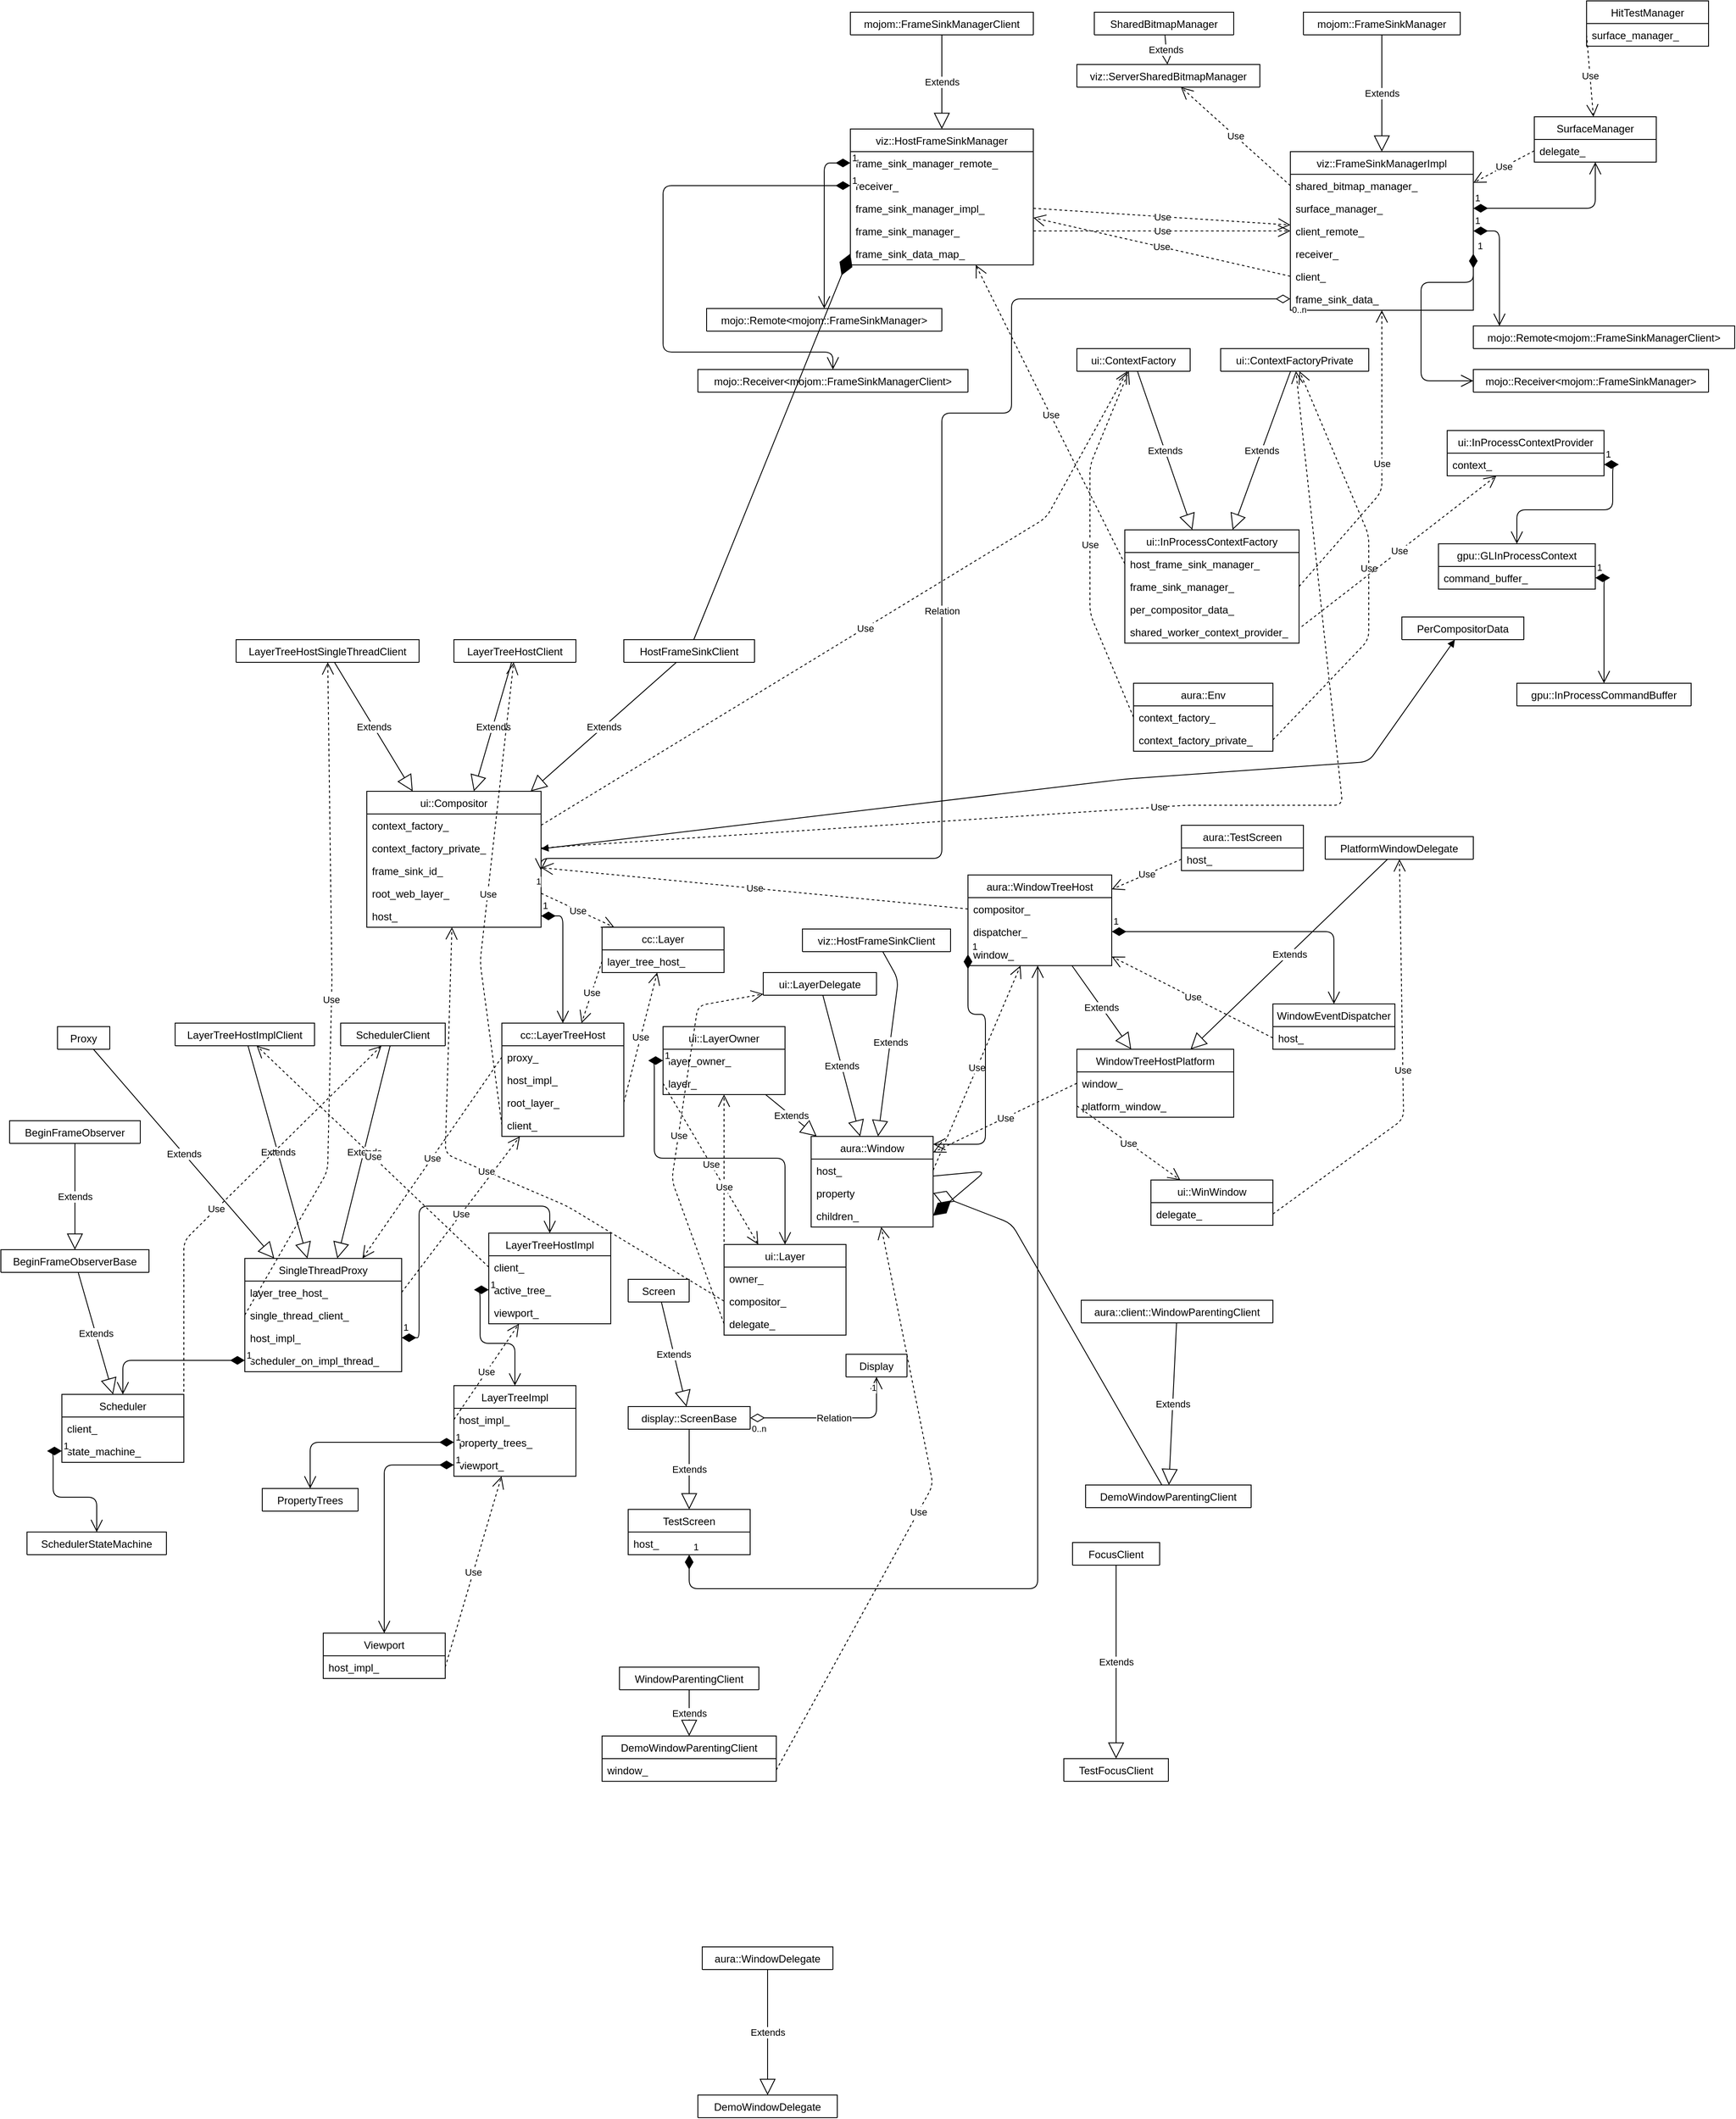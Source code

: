 <mxfile version="12.6.5" type="device"><diagram id="h_RpMxRDwELp9P_I8n3J" name="Page-1"><mxGraphModel dx="3026" dy="936" grid="1" gridSize="10" guides="1" tooltips="1" connect="1" arrows="1" fold="1" page="1" pageScale="1" pageWidth="850" pageHeight="1100" math="0" shadow="0"><root><mxCell id="0"/><mxCell id="1" parent="0"/><object label="viz::HostFrameSinkManager" memo="Browser side wrapper of mojom::FrameSinkManager, to be used from the UI thread. Manages frame sinks and is intended to replace all usage of FrameSinkManagerImpl." id="Hy-xhO0p39INtdDYcoDr-1"><mxCell style="swimlane;fontStyle=0;childLayout=stackLayout;horizontal=1;startSize=26;fillColor=none;horizontalStack=0;resizeParent=1;resizeParentMax=0;resizeLast=0;collapsible=1;marginBottom=0;" parent="1" vertex="1"><mxGeometry x="45" y="214" width="210" height="156" as="geometry"/></mxCell></object><mxCell id="Hy-xhO0p39INtdDYcoDr-2" value="frame_sink_manager_remote_" style="text;strokeColor=none;fillColor=none;align=left;verticalAlign=top;spacingLeft=4;spacingRight=4;overflow=hidden;rotatable=0;points=[[0,0.5],[1,0.5]];portConstraint=eastwest;" parent="Hy-xhO0p39INtdDYcoDr-1" vertex="1"><mxGeometry y="26" width="210" height="26" as="geometry"/></mxCell><mxCell id="Hy-xhO0p39INtdDYcoDr-67" value="receiver_" style="text;strokeColor=none;fillColor=none;align=left;verticalAlign=top;spacingLeft=4;spacingRight=4;overflow=hidden;rotatable=0;points=[[0,0.5],[1,0.5]];portConstraint=eastwest;" parent="Hy-xhO0p39INtdDYcoDr-1" vertex="1"><mxGeometry y="52" width="210" height="26" as="geometry"/></mxCell><mxCell id="Hy-xhO0p39INtdDYcoDr-69" value="frame_sink_manager_impl_" style="text;strokeColor=none;fillColor=none;align=left;verticalAlign=top;spacingLeft=4;spacingRight=4;overflow=hidden;rotatable=0;points=[[0,0.5],[1,0.5]];portConstraint=eastwest;" parent="Hy-xhO0p39INtdDYcoDr-1" vertex="1"><mxGeometry y="78" width="210" height="26" as="geometry"/></mxCell><mxCell id="Hy-xhO0p39INtdDYcoDr-71" value="frame_sink_manager_" style="text;strokeColor=none;fillColor=none;align=left;verticalAlign=top;spacingLeft=4;spacingRight=4;overflow=hidden;rotatable=0;points=[[0,0.5],[1,0.5]];portConstraint=eastwest;" parent="Hy-xhO0p39INtdDYcoDr-1" vertex="1"><mxGeometry y="104" width="210" height="26" as="geometry"/></mxCell><object label="frame_sink_data_map_" memo="Per CompositorFrameSink data." id="Hy-xhO0p39INtdDYcoDr-123"><mxCell style="text;strokeColor=none;fillColor=none;align=left;verticalAlign=top;spacingLeft=4;spacingRight=4;overflow=hidden;rotatable=0;points=[[0,0.5],[1,0.5]];portConstraint=eastwest;" parent="Hy-xhO0p39INtdDYcoDr-1" vertex="1"><mxGeometry y="130" width="210" height="26" as="geometry"/></mxCell></object><mxCell id="Hy-xhO0p39INtdDYcoDr-5" value="mojom::FrameSinkManagerClient" style="swimlane;fontStyle=0;childLayout=stackLayout;horizontal=1;startSize=26;fillColor=none;horizontalStack=0;resizeParent=1;resizeParentMax=0;resizeLast=0;collapsible=1;marginBottom=0;" parent="1" vertex="1" collapsed="1"><mxGeometry x="45" y="80" width="210" height="26" as="geometry"><mxRectangle x="45" y="80" width="210" height="104" as="alternateBounds"/></mxGeometry></mxCell><mxCell id="Hy-xhO0p39INtdDYcoDr-6" value="+ field: type" style="text;strokeColor=none;fillColor=none;align=left;verticalAlign=top;spacingLeft=4;spacingRight=4;overflow=hidden;rotatable=0;points=[[0,0.5],[1,0.5]];portConstraint=eastwest;" parent="Hy-xhO0p39INtdDYcoDr-5" vertex="1"><mxGeometry y="26" width="210" height="26" as="geometry"/></mxCell><mxCell id="Hy-xhO0p39INtdDYcoDr-7" value="+ field: type" style="text;strokeColor=none;fillColor=none;align=left;verticalAlign=top;spacingLeft=4;spacingRight=4;overflow=hidden;rotatable=0;points=[[0,0.5],[1,0.5]];portConstraint=eastwest;" parent="Hy-xhO0p39INtdDYcoDr-5" vertex="1"><mxGeometry y="52" width="210" height="26" as="geometry"/></mxCell><mxCell id="Hy-xhO0p39INtdDYcoDr-8" value="+ field: type" style="text;strokeColor=none;fillColor=none;align=left;verticalAlign=top;spacingLeft=4;spacingRight=4;overflow=hidden;rotatable=0;points=[[0,0.5],[1,0.5]];portConstraint=eastwest;" parent="Hy-xhO0p39INtdDYcoDr-5" vertex="1"><mxGeometry y="78" width="210" height="26" as="geometry"/></mxCell><mxCell id="Hy-xhO0p39INtdDYcoDr-10" value="Extends" style="endArrow=block;endSize=16;endFill=0;html=1;" parent="1" source="Hy-xhO0p39INtdDYcoDr-5" target="Hy-xhO0p39INtdDYcoDr-1" edge="1"><mxGeometry width="160" relative="1" as="geometry"><mxPoint x="50" y="340" as="sourcePoint"/><mxPoint x="210" y="340" as="targetPoint"/></mxGeometry></mxCell><object label="viz::ServerSharedBitmapManager" memo="A SharedBitmapManager implementation that lives in-process with the display compositor. It manages mappings from SharedBitmapId to SharedMemory segments. While the returned SharedBitmap is kept alive for a given SharedBitmapId, the backing pixels are guaranteed to remain valid." id="Hy-xhO0p39INtdDYcoDr-11"><mxCell style="swimlane;fontStyle=0;childLayout=stackLayout;horizontal=1;startSize=26;fillColor=none;horizontalStack=0;resizeParent=1;resizeParentMax=0;resizeLast=0;collapsible=1;marginBottom=0;" parent="1" vertex="1" collapsed="1"><mxGeometry x="305" y="140" width="210" height="26" as="geometry"><mxRectangle x="305" y="240" width="210" height="104" as="alternateBounds"/></mxGeometry></mxCell></object><mxCell id="Hy-xhO0p39INtdDYcoDr-12" value="+ field: type" style="text;strokeColor=none;fillColor=none;align=left;verticalAlign=top;spacingLeft=4;spacingRight=4;overflow=hidden;rotatable=0;points=[[0,0.5],[1,0.5]];portConstraint=eastwest;" parent="Hy-xhO0p39INtdDYcoDr-11" vertex="1"><mxGeometry y="26" width="210" height="26" as="geometry"/></mxCell><mxCell id="Hy-xhO0p39INtdDYcoDr-13" value="+ field: type" style="text;strokeColor=none;fillColor=none;align=left;verticalAlign=top;spacingLeft=4;spacingRight=4;overflow=hidden;rotatable=0;points=[[0,0.5],[1,0.5]];portConstraint=eastwest;" parent="Hy-xhO0p39INtdDYcoDr-11" vertex="1"><mxGeometry y="52" width="210" height="26" as="geometry"/></mxCell><mxCell id="Hy-xhO0p39INtdDYcoDr-14" value="+ field: type" style="text;strokeColor=none;fillColor=none;align=left;verticalAlign=top;spacingLeft=4;spacingRight=4;overflow=hidden;rotatable=0;points=[[0,0.5],[1,0.5]];portConstraint=eastwest;" parent="Hy-xhO0p39INtdDYcoDr-11" vertex="1"><mxGeometry y="78" width="210" height="26" as="geometry"/></mxCell><mxCell id="Hy-xhO0p39INtdDYcoDr-15" value="SharedBitmapManager" style="swimlane;fontStyle=0;childLayout=stackLayout;horizontal=1;startSize=26;fillColor=none;horizontalStack=0;resizeParent=1;resizeParentMax=0;resizeLast=0;collapsible=1;marginBottom=0;" parent="1" vertex="1" collapsed="1"><mxGeometry x="325" y="80" width="160" height="26" as="geometry"><mxRectangle x="340" y="30" width="140" height="104" as="alternateBounds"/></mxGeometry></mxCell><mxCell id="Hy-xhO0p39INtdDYcoDr-16" value="+ field: type" style="text;strokeColor=none;fillColor=none;align=left;verticalAlign=top;spacingLeft=4;spacingRight=4;overflow=hidden;rotatable=0;points=[[0,0.5],[1,0.5]];portConstraint=eastwest;" parent="Hy-xhO0p39INtdDYcoDr-15" vertex="1"><mxGeometry y="26" width="160" height="26" as="geometry"/></mxCell><mxCell id="Hy-xhO0p39INtdDYcoDr-17" value="+ field: type" style="text;strokeColor=none;fillColor=none;align=left;verticalAlign=top;spacingLeft=4;spacingRight=4;overflow=hidden;rotatable=0;points=[[0,0.5],[1,0.5]];portConstraint=eastwest;" parent="Hy-xhO0p39INtdDYcoDr-15" vertex="1"><mxGeometry y="52" width="160" height="26" as="geometry"/></mxCell><mxCell id="Hy-xhO0p39INtdDYcoDr-18" value="+ field: type" style="text;strokeColor=none;fillColor=none;align=left;verticalAlign=top;spacingLeft=4;spacingRight=4;overflow=hidden;rotatable=0;points=[[0,0.5],[1,0.5]];portConstraint=eastwest;" parent="Hy-xhO0p39INtdDYcoDr-15" vertex="1"><mxGeometry y="78" width="160" height="26" as="geometry"/></mxCell><mxCell id="Hy-xhO0p39INtdDYcoDr-19" value="Extends" style="endArrow=block;endSize=16;endFill=0;html=1;" parent="1" source="Hy-xhO0p39INtdDYcoDr-15" target="Hy-xhO0p39INtdDYcoDr-11" edge="1"><mxGeometry width="160" relative="1" as="geometry"><mxPoint x="163.556" y="144" as="sourcePoint"/><mxPoint x="161.444" y="220" as="targetPoint"/></mxGeometry></mxCell><mxCell id="Hy-xhO0p39INtdDYcoDr-20" value="mojo::Receiver&lt;mojom::FrameSinkManagerClient&gt;" style="swimlane;fontStyle=0;childLayout=stackLayout;horizontal=1;startSize=26;fillColor=none;horizontalStack=0;resizeParent=1;resizeParentMax=0;resizeLast=0;collapsible=1;marginBottom=0;" parent="1" vertex="1" collapsed="1"><mxGeometry x="-130" y="490" width="310" height="26" as="geometry"><mxRectangle x="-90" y="580" width="300" height="104" as="alternateBounds"/></mxGeometry></mxCell><mxCell id="Hy-xhO0p39INtdDYcoDr-21" value="+ field: type" style="text;strokeColor=none;fillColor=none;align=left;verticalAlign=top;spacingLeft=4;spacingRight=4;overflow=hidden;rotatable=0;points=[[0,0.5],[1,0.5]];portConstraint=eastwest;" parent="Hy-xhO0p39INtdDYcoDr-20" vertex="1"><mxGeometry y="26" width="310" height="26" as="geometry"/></mxCell><mxCell id="Hy-xhO0p39INtdDYcoDr-22" value="+ field: type" style="text;strokeColor=none;fillColor=none;align=left;verticalAlign=top;spacingLeft=4;spacingRight=4;overflow=hidden;rotatable=0;points=[[0,0.5],[1,0.5]];portConstraint=eastwest;" parent="Hy-xhO0p39INtdDYcoDr-20" vertex="1"><mxGeometry y="52" width="310" height="26" as="geometry"/></mxCell><mxCell id="Hy-xhO0p39INtdDYcoDr-23" value="+ field: type" style="text;strokeColor=none;fillColor=none;align=left;verticalAlign=top;spacingLeft=4;spacingRight=4;overflow=hidden;rotatable=0;points=[[0,0.5],[1,0.5]];portConstraint=eastwest;" parent="Hy-xhO0p39INtdDYcoDr-20" vertex="1"><mxGeometry y="78" width="310" height="26" as="geometry"/></mxCell><object label="viz::FrameSinkManagerImpl" memo="FrameSinkManagerImpl manages BeginFrame hierarchy. This is the implementation detail for FrameSinkManagerImpl." id="Hy-xhO0p39INtdDYcoDr-25"><mxCell style="swimlane;fontStyle=0;childLayout=stackLayout;horizontal=1;startSize=26;fillColor=none;horizontalStack=0;resizeParent=1;resizeParentMax=0;resizeLast=0;collapsible=1;marginBottom=0;" parent="1" vertex="1"><mxGeometry x="550" y="240" width="210" height="182" as="geometry"/></mxCell></object><mxCell id="Hy-xhO0p39INtdDYcoDr-26" value="shared_bitmap_manager_" style="text;strokeColor=none;fillColor=none;align=left;verticalAlign=top;spacingLeft=4;spacingRight=4;overflow=hidden;rotatable=0;points=[[0,0.5],[1,0.5]];portConstraint=eastwest;" parent="Hy-xhO0p39INtdDYcoDr-25" vertex="1"><mxGeometry y="26" width="210" height="26" as="geometry"/></mxCell><mxCell id="Hy-xhO0p39INtdDYcoDr-27" value="surface_manager_" style="text;strokeColor=none;fillColor=none;align=left;verticalAlign=top;spacingLeft=4;spacingRight=4;overflow=hidden;rotatable=0;points=[[0,0.5],[1,0.5]];portConstraint=eastwest;" parent="Hy-xhO0p39INtdDYcoDr-25" vertex="1"><mxGeometry y="52" width="210" height="26" as="geometry"/></mxCell><mxCell id="Hy-xhO0p39INtdDYcoDr-28" value="client_remote_" style="text;strokeColor=none;fillColor=none;align=left;verticalAlign=top;spacingLeft=4;spacingRight=4;overflow=hidden;rotatable=0;points=[[0,0.5],[1,0.5]];portConstraint=eastwest;" parent="Hy-xhO0p39INtdDYcoDr-25" vertex="1"><mxGeometry y="78" width="210" height="26" as="geometry"/></mxCell><mxCell id="Hy-xhO0p39INtdDYcoDr-55" value="receiver_" style="text;strokeColor=none;fillColor=none;align=left;verticalAlign=top;spacingLeft=4;spacingRight=4;overflow=hidden;rotatable=0;points=[[0,0.5],[1,0.5]];portConstraint=eastwest;" parent="Hy-xhO0p39INtdDYcoDr-25" vertex="1"><mxGeometry y="104" width="210" height="26" as="geometry"/></mxCell><mxCell id="Hy-xhO0p39INtdDYcoDr-73" value="client_" style="text;strokeColor=none;fillColor=none;align=left;verticalAlign=top;spacingLeft=4;spacingRight=4;overflow=hidden;rotatable=0;points=[[0,0.5],[1,0.5]];portConstraint=eastwest;" parent="Hy-xhO0p39INtdDYcoDr-25" vertex="1"><mxGeometry y="130" width="210" height="26" as="geometry"/></mxCell><object label="frame_sink_data_" memo="Contains registered frame sink ids, debug labels and synchronization labels. Map entries will be created when frame sink is registered and destroyed when frame sink is invalidated." id="Hy-xhO0p39INtdDYcoDr-130"><mxCell style="text;strokeColor=none;fillColor=none;align=left;verticalAlign=top;spacingLeft=4;spacingRight=4;overflow=hidden;rotatable=0;points=[[0,0.5],[1,0.5]];portConstraint=eastwest;" parent="Hy-xhO0p39INtdDYcoDr-25" vertex="1"><mxGeometry y="156" width="210" height="26" as="geometry"/></mxCell></object><mxCell id="Hy-xhO0p39INtdDYcoDr-29" value="mojom::FrameSinkManager" style="swimlane;fontStyle=0;childLayout=stackLayout;horizontal=1;startSize=26;fillColor=none;horizontalStack=0;resizeParent=1;resizeParentMax=0;resizeLast=0;collapsible=1;marginBottom=0;" parent="1" vertex="1" collapsed="1"><mxGeometry x="565" y="80" width="180" height="26" as="geometry"><mxRectangle x="540" y="50" width="180" height="104" as="alternateBounds"/></mxGeometry></mxCell><mxCell id="Hy-xhO0p39INtdDYcoDr-30" value="+ field: type" style="text;strokeColor=none;fillColor=none;align=left;verticalAlign=top;spacingLeft=4;spacingRight=4;overflow=hidden;rotatable=0;points=[[0,0.5],[1,0.5]];portConstraint=eastwest;" parent="Hy-xhO0p39INtdDYcoDr-29" vertex="1"><mxGeometry y="26" width="180" height="26" as="geometry"/></mxCell><mxCell id="Hy-xhO0p39INtdDYcoDr-31" value="+ field: type" style="text;strokeColor=none;fillColor=none;align=left;verticalAlign=top;spacingLeft=4;spacingRight=4;overflow=hidden;rotatable=0;points=[[0,0.5],[1,0.5]];portConstraint=eastwest;" parent="Hy-xhO0p39INtdDYcoDr-29" vertex="1"><mxGeometry y="52" width="180" height="26" as="geometry"/></mxCell><mxCell id="Hy-xhO0p39INtdDYcoDr-32" value="+ field: type" style="text;strokeColor=none;fillColor=none;align=left;verticalAlign=top;spacingLeft=4;spacingRight=4;overflow=hidden;rotatable=0;points=[[0,0.5],[1,0.5]];portConstraint=eastwest;" parent="Hy-xhO0p39INtdDYcoDr-29" vertex="1"><mxGeometry y="78" width="180" height="26" as="geometry"/></mxCell><mxCell id="Hy-xhO0p39INtdDYcoDr-33" value="Extends" style="endArrow=block;endSize=16;endFill=0;html=1;" parent="1" source="Hy-xhO0p39INtdDYcoDr-29" target="Hy-xhO0p39INtdDYcoDr-25" edge="1"><mxGeometry width="160" relative="1" as="geometry"><mxPoint x="420" y="144" as="sourcePoint"/><mxPoint x="420" y="250" as="targetPoint"/></mxGeometry></mxCell><mxCell id="Hy-xhO0p39INtdDYcoDr-34" value="Use" style="endArrow=open;endSize=12;dashed=1;html=1;exitX=0;exitY=0.5;exitDx=0;exitDy=0;" parent="1" source="Hy-xhO0p39INtdDYcoDr-26" target="Hy-xhO0p39INtdDYcoDr-11" edge="1"><mxGeometry width="160" relative="1" as="geometry"><mxPoint x="-330" y="370" as="sourcePoint"/><mxPoint x="-170" y="370" as="targetPoint"/></mxGeometry></mxCell><mxCell id="Hy-xhO0p39INtdDYcoDr-35" value="SurfaceManager" style="swimlane;fontStyle=0;childLayout=stackLayout;horizontal=1;startSize=26;fillColor=none;horizontalStack=0;resizeParent=1;resizeParentMax=0;resizeLast=0;collapsible=1;marginBottom=0;" parent="1" vertex="1"><mxGeometry x="830" y="200" width="140" height="52" as="geometry"/></mxCell><mxCell id="Hy-xhO0p39INtdDYcoDr-36" value="delegate_" style="text;strokeColor=none;fillColor=none;align=left;verticalAlign=top;spacingLeft=4;spacingRight=4;overflow=hidden;rotatable=0;points=[[0,0.5],[1,0.5]];portConstraint=eastwest;" parent="Hy-xhO0p39INtdDYcoDr-35" vertex="1"><mxGeometry y="26" width="140" height="26" as="geometry"/></mxCell><mxCell id="Hy-xhO0p39INtdDYcoDr-39" value="1" style="endArrow=open;html=1;endSize=12;startArrow=diamondThin;startSize=14;startFill=1;edgeStyle=orthogonalEdgeStyle;align=left;verticalAlign=bottom;exitX=1;exitY=0.5;exitDx=0;exitDy=0;" parent="1" source="Hy-xhO0p39INtdDYcoDr-27" target="Hy-xhO0p39INtdDYcoDr-35" edge="1"><mxGeometry x="-1" y="3" relative="1" as="geometry"><mxPoint x="170" y="420" as="sourcePoint"/><mxPoint x="330" y="420" as="targetPoint"/></mxGeometry></mxCell><mxCell id="Hy-xhO0p39INtdDYcoDr-40" value="HitTestManager" style="swimlane;fontStyle=0;childLayout=stackLayout;horizontal=1;startSize=26;fillColor=none;horizontalStack=0;resizeParent=1;resizeParentMax=0;resizeLast=0;collapsible=1;marginBottom=0;" parent="1" vertex="1"><mxGeometry x="890" y="67" width="140" height="52" as="geometry"/></mxCell><mxCell id="Hy-xhO0p39INtdDYcoDr-41" value="surface_manager_" style="text;strokeColor=none;fillColor=none;align=left;verticalAlign=top;spacingLeft=4;spacingRight=4;overflow=hidden;rotatable=0;points=[[0,0.5],[1,0.5]];portConstraint=eastwest;" parent="Hy-xhO0p39INtdDYcoDr-40" vertex="1"><mxGeometry y="26" width="140" height="26" as="geometry"/></mxCell><mxCell id="Hy-xhO0p39INtdDYcoDr-44" value="Use" style="endArrow=open;endSize=12;dashed=1;html=1;exitX=0;exitY=0.5;exitDx=0;exitDy=0;" parent="1" source="Hy-xhO0p39INtdDYcoDr-36" target="Hy-xhO0p39INtdDYcoDr-25" edge="1"><mxGeometry width="160" relative="1" as="geometry"><mxPoint x="170" y="420" as="sourcePoint"/><mxPoint x="330" y="420" as="targetPoint"/></mxGeometry></mxCell><mxCell id="Hy-xhO0p39INtdDYcoDr-45" value="Use" style="endArrow=open;endSize=12;dashed=1;html=1;exitX=0;exitY=0.5;exitDx=0;exitDy=0;" parent="1" source="Hy-xhO0p39INtdDYcoDr-41" target="Hy-xhO0p39INtdDYcoDr-35" edge="1"><mxGeometry width="160" relative="1" as="geometry"><mxPoint x="840" y="339" as="sourcePoint"/><mxPoint x="770" y="324.2" as="targetPoint"/></mxGeometry></mxCell><mxCell id="Hy-xhO0p39INtdDYcoDr-46" value="mojo::Remote&lt;mojom::FrameSinkManagerClient&gt;" style="swimlane;fontStyle=0;childLayout=stackLayout;horizontal=1;startSize=26;fillColor=none;horizontalStack=0;resizeParent=1;resizeParentMax=0;resizeLast=0;collapsible=1;marginBottom=0;" parent="1" vertex="1" collapsed="1"><mxGeometry x="760" y="440" width="300" height="26" as="geometry"><mxRectangle x="760" y="440" width="310" height="104" as="alternateBounds"/></mxGeometry></mxCell><mxCell id="Hy-xhO0p39INtdDYcoDr-47" value="+ field: type" style="text;strokeColor=none;fillColor=none;align=left;verticalAlign=top;spacingLeft=4;spacingRight=4;overflow=hidden;rotatable=0;points=[[0,0.5],[1,0.5]];portConstraint=eastwest;" parent="Hy-xhO0p39INtdDYcoDr-46" vertex="1"><mxGeometry y="26" width="300" height="26" as="geometry"/></mxCell><mxCell id="Hy-xhO0p39INtdDYcoDr-48" value="+ field: type" style="text;strokeColor=none;fillColor=none;align=left;verticalAlign=top;spacingLeft=4;spacingRight=4;overflow=hidden;rotatable=0;points=[[0,0.5],[1,0.5]];portConstraint=eastwest;" parent="Hy-xhO0p39INtdDYcoDr-46" vertex="1"><mxGeometry y="52" width="300" height="26" as="geometry"/></mxCell><mxCell id="Hy-xhO0p39INtdDYcoDr-49" value="+ field: type" style="text;strokeColor=none;fillColor=none;align=left;verticalAlign=top;spacingLeft=4;spacingRight=4;overflow=hidden;rotatable=0;points=[[0,0.5],[1,0.5]];portConstraint=eastwest;" parent="Hy-xhO0p39INtdDYcoDr-46" vertex="1"><mxGeometry y="78" width="300" height="26" as="geometry"/></mxCell><mxCell id="Hy-xhO0p39INtdDYcoDr-50" value="1" style="endArrow=open;html=1;endSize=12;startArrow=diamondThin;startSize=14;startFill=1;edgeStyle=orthogonalEdgeStyle;align=left;verticalAlign=bottom;exitX=1;exitY=0.5;exitDx=0;exitDy=0;" parent="1" source="Hy-xhO0p39INtdDYcoDr-28" target="Hy-xhO0p39INtdDYcoDr-46" edge="1"><mxGeometry x="-1" y="3" relative="1" as="geometry"><mxPoint x="770" y="315" as="sourcePoint"/><mxPoint x="840" y="352" as="targetPoint"/><Array as="points"><mxPoint x="790" y="331"/></Array></mxGeometry></mxCell><mxCell id="Hy-xhO0p39INtdDYcoDr-51" value="mojo::Receiver&lt;mojom::FrameSinkManager&gt;" style="swimlane;fontStyle=0;childLayout=stackLayout;horizontal=1;startSize=26;fillColor=none;horizontalStack=0;resizeParent=1;resizeParentMax=0;resizeLast=0;collapsible=1;marginBottom=0;" parent="1" vertex="1" collapsed="1"><mxGeometry x="760" y="490" width="270" height="26" as="geometry"><mxRectangle x="760" y="570" width="300" height="104" as="alternateBounds"/></mxGeometry></mxCell><mxCell id="Hy-xhO0p39INtdDYcoDr-52" value="+ field: type" style="text;strokeColor=none;fillColor=none;align=left;verticalAlign=top;spacingLeft=4;spacingRight=4;overflow=hidden;rotatable=0;points=[[0,0.5],[1,0.5]];portConstraint=eastwest;" parent="Hy-xhO0p39INtdDYcoDr-51" vertex="1"><mxGeometry y="26" width="270" height="26" as="geometry"/></mxCell><mxCell id="Hy-xhO0p39INtdDYcoDr-53" value="+ field: type" style="text;strokeColor=none;fillColor=none;align=left;verticalAlign=top;spacingLeft=4;spacingRight=4;overflow=hidden;rotatable=0;points=[[0,0.5],[1,0.5]];portConstraint=eastwest;" parent="Hy-xhO0p39INtdDYcoDr-51" vertex="1"><mxGeometry y="52" width="270" height="26" as="geometry"/></mxCell><mxCell id="Hy-xhO0p39INtdDYcoDr-54" value="+ field: type" style="text;strokeColor=none;fillColor=none;align=left;verticalAlign=top;spacingLeft=4;spacingRight=4;overflow=hidden;rotatable=0;points=[[0,0.5],[1,0.5]];portConstraint=eastwest;" parent="Hy-xhO0p39INtdDYcoDr-51" vertex="1"><mxGeometry y="78" width="270" height="26" as="geometry"/></mxCell><mxCell id="Hy-xhO0p39INtdDYcoDr-56" value="1" style="endArrow=open;html=1;endSize=12;startArrow=diamondThin;startSize=14;startFill=1;edgeStyle=orthogonalEdgeStyle;align=left;verticalAlign=bottom;exitX=1;exitY=0.5;exitDx=0;exitDy=0;" parent="1" source="Hy-xhO0p39INtdDYcoDr-55" target="Hy-xhO0p39INtdDYcoDr-51" edge="1"><mxGeometry x="-1" y="3" relative="1" as="geometry"><mxPoint x="770" y="341" as="sourcePoint"/><mxPoint x="800" y="450" as="targetPoint"/><Array as="points"><mxPoint x="760" y="390"/><mxPoint x="700" y="390"/><mxPoint x="700" y="503"/></Array></mxGeometry></mxCell><mxCell id="Hy-xhO0p39INtdDYcoDr-61" value="mojo::Remote&lt;mojom::FrameSinkManager&gt;" style="swimlane;fontStyle=0;childLayout=stackLayout;horizontal=1;startSize=26;fillColor=none;horizontalStack=0;resizeParent=1;resizeParentMax=0;resizeLast=0;collapsible=1;marginBottom=0;" parent="1" vertex="1" collapsed="1"><mxGeometry x="-120" y="420" width="270" height="26" as="geometry"><mxRectangle x="-120" y="420" width="240" height="104" as="alternateBounds"/></mxGeometry></mxCell><mxCell id="Hy-xhO0p39INtdDYcoDr-62" value="+ field: type" style="text;strokeColor=none;fillColor=none;align=left;verticalAlign=top;spacingLeft=4;spacingRight=4;overflow=hidden;rotatable=0;points=[[0,0.5],[1,0.5]];portConstraint=eastwest;" parent="Hy-xhO0p39INtdDYcoDr-61" vertex="1"><mxGeometry y="26" width="270" height="26" as="geometry"/></mxCell><mxCell id="Hy-xhO0p39INtdDYcoDr-63" value="+ field: type" style="text;strokeColor=none;fillColor=none;align=left;verticalAlign=top;spacingLeft=4;spacingRight=4;overflow=hidden;rotatable=0;points=[[0,0.5],[1,0.5]];portConstraint=eastwest;" parent="Hy-xhO0p39INtdDYcoDr-61" vertex="1"><mxGeometry y="52" width="270" height="26" as="geometry"/></mxCell><mxCell id="Hy-xhO0p39INtdDYcoDr-64" value="+ field: type" style="text;strokeColor=none;fillColor=none;align=left;verticalAlign=top;spacingLeft=4;spacingRight=4;overflow=hidden;rotatable=0;points=[[0,0.5],[1,0.5]];portConstraint=eastwest;" parent="Hy-xhO0p39INtdDYcoDr-61" vertex="1"><mxGeometry y="78" width="270" height="26" as="geometry"/></mxCell><mxCell id="Hy-xhO0p39INtdDYcoDr-66" value="1" style="endArrow=open;html=1;endSize=12;startArrow=diamondThin;startSize=14;startFill=1;edgeStyle=orthogonalEdgeStyle;align=left;verticalAlign=bottom;exitX=0;exitY=0.5;exitDx=0;exitDy=0;" parent="1" source="Hy-xhO0p39INtdDYcoDr-67" target="Hy-xhO0p39INtdDYcoDr-20" edge="1"><mxGeometry x="-1" y="3" relative="1" as="geometry"><mxPoint x="240" y="275" as="sourcePoint"/><mxPoint x="770" y="632" as="targetPoint"/><Array as="points"><mxPoint x="-170" y="279"/><mxPoint x="-170" y="470"/><mxPoint x="25" y="470"/></Array></mxGeometry></mxCell><mxCell id="Hy-xhO0p39INtdDYcoDr-68" value="1" style="endArrow=open;html=1;endSize=12;startArrow=diamondThin;startSize=14;startFill=1;edgeStyle=orthogonalEdgeStyle;align=left;verticalAlign=bottom;exitX=0;exitY=0.5;exitDx=0;exitDy=0;" parent="1" source="Hy-xhO0p39INtdDYcoDr-2" target="Hy-xhO0p39INtdDYcoDr-61" edge="1"><mxGeometry x="-1" y="3" relative="1" as="geometry"><mxPoint x="250" y="285" as="sourcePoint"/><mxPoint x="220" y="642" as="targetPoint"/></mxGeometry></mxCell><object label="Use" memo="SetLocalManager" id="Hy-xhO0p39INtdDYcoDr-70"><mxCell style="endArrow=open;endSize=12;dashed=1;html=1;exitX=1;exitY=0.5;exitDx=0;exitDy=0;" parent="1" source="Hy-xhO0p39INtdDYcoDr-69" target="Hy-xhO0p39INtdDYcoDr-25" edge="1"><mxGeometry width="160" relative="1" as="geometry"><mxPoint x="840" y="339" as="sourcePoint"/><mxPoint x="770" y="329.4" as="targetPoint"/></mxGeometry></mxCell></object><object label="Use" memo="SetLocalManager" id="Hy-xhO0p39INtdDYcoDr-72"><mxCell style="endArrow=open;endSize=12;dashed=1;html=1;exitX=1;exitY=0.5;exitDx=0;exitDy=0;" parent="1" source="Hy-xhO0p39INtdDYcoDr-71" target="Hy-xhO0p39INtdDYcoDr-25" edge="1"><mxGeometry width="160" relative="1" as="geometry"><mxPoint x="250" y="311" as="sourcePoint"/><mxPoint x="560" y="263.721" as="targetPoint"/></mxGeometry></mxCell></object><object label="Use" memo="SetLocalClient" id="Hy-xhO0p39INtdDYcoDr-74"><mxCell style="endArrow=open;endSize=12;dashed=1;html=1;exitX=0;exitY=0.5;exitDx=0;exitDy=0;" parent="1" source="Hy-xhO0p39INtdDYcoDr-73" target="Hy-xhO0p39INtdDYcoDr-1" edge="1"><mxGeometry width="160" relative="1" as="geometry"><mxPoint x="840" y="339" as="sourcePoint"/><mxPoint x="770" y="334.6" as="targetPoint"/></mxGeometry></mxCell></object><mxCell id="Hy-xhO0p39INtdDYcoDr-75" value="ui::InProcessContextFactory" style="swimlane;fontStyle=0;childLayout=stackLayout;horizontal=1;startSize=26;fillColor=none;horizontalStack=0;resizeParent=1;resizeParentMax=0;resizeLast=0;collapsible=1;marginBottom=0;" parent="1" vertex="1"><mxGeometry x="360" y="674" width="200" height="130" as="geometry"/></mxCell><mxCell id="Hy-xhO0p39INtdDYcoDr-76" value="host_frame_sink_manager_" style="text;strokeColor=none;fillColor=none;align=left;verticalAlign=top;spacingLeft=4;spacingRight=4;overflow=hidden;rotatable=0;points=[[0,0.5],[1,0.5]];portConstraint=eastwest;" parent="Hy-xhO0p39INtdDYcoDr-75" vertex="1"><mxGeometry y="26" width="200" height="26" as="geometry"/></mxCell><mxCell id="Hy-xhO0p39INtdDYcoDr-77" value="frame_sink_manager_" style="text;strokeColor=none;fillColor=none;align=left;verticalAlign=top;spacingLeft=4;spacingRight=4;overflow=hidden;rotatable=0;points=[[0,0.5],[1,0.5]];portConstraint=eastwest;" parent="Hy-xhO0p39INtdDYcoDr-75" vertex="1"><mxGeometry y="52" width="200" height="26" as="geometry"/></mxCell><mxCell id="Hy-xhO0p39INtdDYcoDr-78" value="per_compositor_data_" style="text;strokeColor=none;fillColor=none;align=left;verticalAlign=top;spacingLeft=4;spacingRight=4;overflow=hidden;rotatable=0;points=[[0,0.5],[1,0.5]];portConstraint=eastwest;" parent="Hy-xhO0p39INtdDYcoDr-75" vertex="1"><mxGeometry y="78" width="200" height="26" as="geometry"/></mxCell><mxCell id="mf1FuKnV2PmQ5zvzLMWm-1" value="shared_worker_context_provider_" style="text;strokeColor=none;fillColor=none;align=left;verticalAlign=top;spacingLeft=4;spacingRight=4;overflow=hidden;rotatable=0;points=[[0,0.5],[1,0.5]];portConstraint=eastwest;" parent="Hy-xhO0p39INtdDYcoDr-75" vertex="1"><mxGeometry y="104" width="200" height="26" as="geometry"/></mxCell><object label="ui::ContextFactory" memo="This class abstracts the creation of the 3D context for the compositor. It is a global object." id="Hy-xhO0p39INtdDYcoDr-79"><mxCell style="swimlane;fontStyle=0;childLayout=stackLayout;horizontal=1;startSize=26;fillColor=none;horizontalStack=0;resizeParent=1;resizeParentMax=0;resizeLast=0;collapsible=1;marginBottom=0;" parent="1" vertex="1" collapsed="1"><mxGeometry x="305" y="466" width="130" height="26" as="geometry"><mxRectangle x="305" y="466" width="140" height="104" as="alternateBounds"/></mxGeometry></mxCell></object><mxCell id="Hy-xhO0p39INtdDYcoDr-80" value="+ field: type" style="text;strokeColor=none;fillColor=none;align=left;verticalAlign=top;spacingLeft=4;spacingRight=4;overflow=hidden;rotatable=0;points=[[0,0.5],[1,0.5]];portConstraint=eastwest;" parent="Hy-xhO0p39INtdDYcoDr-79" vertex="1"><mxGeometry y="26" width="130" height="26" as="geometry"/></mxCell><mxCell id="Hy-xhO0p39INtdDYcoDr-81" value="+ field: type" style="text;strokeColor=none;fillColor=none;align=left;verticalAlign=top;spacingLeft=4;spacingRight=4;overflow=hidden;rotatable=0;points=[[0,0.5],[1,0.5]];portConstraint=eastwest;" parent="Hy-xhO0p39INtdDYcoDr-79" vertex="1"><mxGeometry y="52" width="130" height="26" as="geometry"/></mxCell><mxCell id="Hy-xhO0p39INtdDYcoDr-82" value="+ field: type" style="text;strokeColor=none;fillColor=none;align=left;verticalAlign=top;spacingLeft=4;spacingRight=4;overflow=hidden;rotatable=0;points=[[0,0.5],[1,0.5]];portConstraint=eastwest;" parent="Hy-xhO0p39INtdDYcoDr-79" vertex="1"><mxGeometry y="78" width="130" height="26" as="geometry"/></mxCell><mxCell id="Hy-xhO0p39INtdDYcoDr-83" value="Extends" style="endArrow=block;endSize=16;endFill=0;html=1;" parent="1" source="Hy-xhO0p39INtdDYcoDr-79" target="Hy-xhO0p39INtdDYcoDr-75" edge="1"><mxGeometry width="160" relative="1" as="geometry"><mxPoint x="-120" y="750" as="sourcePoint"/><mxPoint x="40" y="750" as="targetPoint"/></mxGeometry></mxCell><object label="ui::ContextFactoryPrivate" memo=" This is privileged interface to the compositor. It is a global object." id="Hy-xhO0p39INtdDYcoDr-84"><mxCell style="swimlane;fontStyle=0;childLayout=stackLayout;horizontal=1;startSize=26;fillColor=none;horizontalStack=0;resizeParent=1;resizeParentMax=0;resizeLast=0;collapsible=1;marginBottom=0;" parent="1" vertex="1" collapsed="1"><mxGeometry x="470" y="466" width="170" height="26" as="geometry"><mxRectangle x="470" y="466" width="170" height="104" as="alternateBounds"/></mxGeometry></mxCell></object><mxCell id="Hy-xhO0p39INtdDYcoDr-85" value="+ field: type" style="text;strokeColor=none;fillColor=none;align=left;verticalAlign=top;spacingLeft=4;spacingRight=4;overflow=hidden;rotatable=0;points=[[0,0.5],[1,0.5]];portConstraint=eastwest;" parent="Hy-xhO0p39INtdDYcoDr-84" vertex="1"><mxGeometry y="26" width="170" height="26" as="geometry"/></mxCell><mxCell id="Hy-xhO0p39INtdDYcoDr-86" value="+ field: type" style="text;strokeColor=none;fillColor=none;align=left;verticalAlign=top;spacingLeft=4;spacingRight=4;overflow=hidden;rotatable=0;points=[[0,0.5],[1,0.5]];portConstraint=eastwest;" parent="Hy-xhO0p39INtdDYcoDr-84" vertex="1"><mxGeometry y="52" width="170" height="26" as="geometry"/></mxCell><mxCell id="Hy-xhO0p39INtdDYcoDr-87" value="+ field: type" style="text;strokeColor=none;fillColor=none;align=left;verticalAlign=top;spacingLeft=4;spacingRight=4;overflow=hidden;rotatable=0;points=[[0,0.5],[1,0.5]];portConstraint=eastwest;" parent="Hy-xhO0p39INtdDYcoDr-84" vertex="1"><mxGeometry y="78" width="170" height="26" as="geometry"/></mxCell><mxCell id="Hy-xhO0p39INtdDYcoDr-88" value="Extends" style="endArrow=block;endSize=16;endFill=0;html=1;" parent="1" source="Hy-xhO0p39INtdDYcoDr-84" target="Hy-xhO0p39INtdDYcoDr-75" edge="1"><mxGeometry width="160" relative="1" as="geometry"><mxPoint x="403.571" y="580" as="sourcePoint"/><mxPoint x="421.429" y="630" as="targetPoint"/></mxGeometry></mxCell><mxCell id="Hy-xhO0p39INtdDYcoDr-89" value="Use" style="endArrow=open;endSize=12;dashed=1;html=1;exitX=0;exitY=0.5;exitDx=0;exitDy=0;" parent="1" source="Hy-xhO0p39INtdDYcoDr-76" target="Hy-xhO0p39INtdDYcoDr-1" edge="1"><mxGeometry width="160" relative="1" as="geometry"><mxPoint x="840" y="339" as="sourcePoint"/><mxPoint x="770" y="334.6" as="targetPoint"/></mxGeometry></mxCell><mxCell id="Hy-xhO0p39INtdDYcoDr-90" value="Use" style="endArrow=open;endSize=12;dashed=1;html=1;exitX=1;exitY=0.5;exitDx=0;exitDy=0;" parent="1" source="Hy-xhO0p39INtdDYcoDr-77" target="Hy-xhO0p39INtdDYcoDr-25" edge="1"><mxGeometry width="160" relative="1" as="geometry"><mxPoint x="370" y="723" as="sourcePoint"/><mxPoint x="191.164" y="350" as="targetPoint"/><Array as="points"><mxPoint x="655" y="630"/></Array></mxGeometry></mxCell><object label="aura::Env" memo="A singleton object that tracks general state within Aura." placeholders="1" id="Hy-xhO0p39INtdDYcoDr-91"><mxCell style="swimlane;fontStyle=0;childLayout=stackLayout;horizontal=1;startSize=26;fillColor=none;horizontalStack=0;resizeParent=1;resizeParentMax=0;resizeLast=0;collapsible=1;marginBottom=0;" parent="1" vertex="1"><mxGeometry x="370" y="850" width="160" height="78" as="geometry"/></mxCell></object><mxCell id="Hy-xhO0p39INtdDYcoDr-92" value="context_factory_" style="text;strokeColor=none;fillColor=none;align=left;verticalAlign=top;spacingLeft=4;spacingRight=4;overflow=hidden;rotatable=0;points=[[0,0.5],[1,0.5]];portConstraint=eastwest;" parent="Hy-xhO0p39INtdDYcoDr-91" vertex="1"><mxGeometry y="26" width="160" height="26" as="geometry"/></mxCell><mxCell id="Hy-xhO0p39INtdDYcoDr-93" value="context_factory_private_" style="text;strokeColor=none;fillColor=none;align=left;verticalAlign=top;spacingLeft=4;spacingRight=4;overflow=hidden;rotatable=0;points=[[0,0.5],[1,0.5]];portConstraint=eastwest;" parent="Hy-xhO0p39INtdDYcoDr-91" vertex="1"><mxGeometry y="52" width="160" height="26" as="geometry"/></mxCell><mxCell id="Hy-xhO0p39INtdDYcoDr-95" value="Use" style="endArrow=open;endSize=12;dashed=1;html=1;exitX=0;exitY=0.5;exitDx=0;exitDy=0;" parent="1" source="Hy-xhO0p39INtdDYcoDr-92" target="Hy-xhO0p39INtdDYcoDr-79" edge="1"><mxGeometry width="160" relative="1" as="geometry"><mxPoint x="570" y="749" as="sourcePoint"/><mxPoint x="665" y="406" as="targetPoint"/><Array as="points"><mxPoint x="320" y="770"/><mxPoint x="320" y="600"/></Array></mxGeometry></mxCell><mxCell id="Hy-xhO0p39INtdDYcoDr-96" value="Use" style="endArrow=open;endSize=12;dashed=1;html=1;exitX=1;exitY=0.5;exitDx=0;exitDy=0;" parent="1" source="Hy-xhO0p39INtdDYcoDr-93" target="Hy-xhO0p39INtdDYcoDr-84" edge="1"><mxGeometry width="160" relative="1" as="geometry"><mxPoint x="400" y="919" as="sourcePoint"/><mxPoint x="350.122" y="580" as="targetPoint"/><Array as="points"><mxPoint x="640" y="800"/><mxPoint x="640" y="680"/></Array></mxGeometry></mxCell><mxCell id="Hy-xhO0p39INtdDYcoDr-97" value="aura::TestScreen" style="swimlane;fontStyle=0;childLayout=stackLayout;horizontal=1;startSize=26;fillColor=none;horizontalStack=0;resizeParent=1;resizeParentMax=0;resizeLast=0;collapsible=1;marginBottom=0;" parent="1" vertex="1"><mxGeometry x="425" y="1013" width="140" height="52" as="geometry"/></mxCell><mxCell id="Hy-xhO0p39INtdDYcoDr-98" value="host_" style="text;strokeColor=none;fillColor=none;align=left;verticalAlign=top;spacingLeft=4;spacingRight=4;overflow=hidden;rotatable=0;points=[[0,0.5],[1,0.5]];portConstraint=eastwest;" parent="Hy-xhO0p39INtdDYcoDr-97" vertex="1"><mxGeometry y="26" width="140" height="26" as="geometry"/></mxCell><object label="aura::WindowTreeHost" memo="WindowTreeHost bridges between a native window and the embedded RootWindow. It provides the accelerated widget and maps events from the native os to aura." id="Hy-xhO0p39INtdDYcoDr-101"><mxCell style="swimlane;fontStyle=0;childLayout=stackLayout;horizontal=1;startSize=26;fillColor=none;horizontalStack=0;resizeParent=1;resizeParentMax=0;resizeLast=0;collapsible=1;marginBottom=0;" parent="1" vertex="1"><mxGeometry x="180" y="1070" width="165" height="104" as="geometry"/></mxCell></object><mxCell id="Hy-xhO0p39INtdDYcoDr-102" value="compositor_" style="text;strokeColor=none;fillColor=none;align=left;verticalAlign=top;spacingLeft=4;spacingRight=4;overflow=hidden;rotatable=0;points=[[0,0.5],[1,0.5]];portConstraint=eastwest;" parent="Hy-xhO0p39INtdDYcoDr-101" vertex="1"><mxGeometry y="26" width="165" height="26" as="geometry"/></mxCell><mxCell id="Hy-xhO0p39INtdDYcoDr-269" value="dispatcher_" style="text;strokeColor=none;fillColor=none;align=left;verticalAlign=top;spacingLeft=4;spacingRight=4;overflow=hidden;rotatable=0;points=[[0,0.5],[1,0.5]];portConstraint=eastwest;" parent="Hy-xhO0p39INtdDYcoDr-101" vertex="1"><mxGeometry y="52" width="165" height="26" as="geometry"/></mxCell><mxCell id="Hy-xhO0p39INtdDYcoDr-271" value="window_" style="text;strokeColor=none;fillColor=none;align=left;verticalAlign=top;spacingLeft=4;spacingRight=4;overflow=hidden;rotatable=0;points=[[0,0.5],[1,0.5]];portConstraint=eastwest;" parent="Hy-xhO0p39INtdDYcoDr-101" vertex="1"><mxGeometry y="78" width="165" height="26" as="geometry"/></mxCell><mxCell id="Hy-xhO0p39INtdDYcoDr-105" value="Use" style="endArrow=open;endSize=12;dashed=1;html=1;exitX=0;exitY=0.5;exitDx=0;exitDy=0;" parent="1" source="Hy-xhO0p39INtdDYcoDr-98" target="Hy-xhO0p39INtdDYcoDr-101" edge="1"><mxGeometry width="160" relative="1" as="geometry"><mxPoint x="400" y="919" as="sourcePoint"/><mxPoint x="350.122" y="580" as="targetPoint"/></mxGeometry></mxCell><object label="aura::Window" memo="Aura window implementation. Interesting events are sent to the WindowDelegate." id="Hy-xhO0p39INtdDYcoDr-106"><mxCell style="swimlane;fontStyle=0;childLayout=stackLayout;horizontal=1;startSize=26;fillColor=none;horizontalStack=0;resizeParent=1;resizeParentMax=0;resizeLast=0;collapsible=1;marginBottom=0;" parent="1" vertex="1"><mxGeometry y="1370" width="140" height="104" as="geometry"/></mxCell></object><mxCell id="Hy-xhO0p39INtdDYcoDr-107" value="host_" style="text;strokeColor=none;fillColor=none;align=left;verticalAlign=top;spacingLeft=4;spacingRight=4;overflow=hidden;rotatable=0;points=[[0,0.5],[1,0.5]];portConstraint=eastwest;" parent="Hy-xhO0p39INtdDYcoDr-106" vertex="1"><mxGeometry y="26" width="140" height="26" as="geometry"/></mxCell><mxCell id="Hy-xhO0p39INtdDYcoDr-108" value="property" style="text;strokeColor=none;fillColor=none;align=left;verticalAlign=top;spacingLeft=4;spacingRight=4;overflow=hidden;rotatable=0;points=[[0,0.5],[1,0.5]];portConstraint=eastwest;" parent="Hy-xhO0p39INtdDYcoDr-106" vertex="1"><mxGeometry y="52" width="140" height="26" as="geometry"/></mxCell><mxCell id="uaUyzK2hHda52oK3FfWD-21" value="children_" style="text;strokeColor=none;fillColor=none;align=left;verticalAlign=top;spacingLeft=4;spacingRight=4;overflow=hidden;rotatable=0;points=[[0,0.5],[1,0.5]];portConstraint=eastwest;" parent="Hy-xhO0p39INtdDYcoDr-106" vertex="1"><mxGeometry y="78" width="140" height="26" as="geometry"/></mxCell><mxCell id="uaUyzK2hHda52oK3FfWD-22" value="" style="endArrow=diamondThin;endFill=1;endSize=24;html=1;entryX=1;entryY=0.5;entryDx=0;entryDy=0;" parent="Hy-xhO0p39INtdDYcoDr-106" source="Hy-xhO0p39INtdDYcoDr-106" target="uaUyzK2hHda52oK3FfWD-21" edge="1"><mxGeometry width="160" relative="1" as="geometry"><mxPoint x="75" y="159" as="sourcePoint"/><mxPoint x="235" y="159" as="targetPoint"/><Array as="points"><mxPoint x="200" y="40"/></Array></mxGeometry></mxCell><mxCell id="Hy-xhO0p39INtdDYcoDr-110" value="WindowTreeHostPlatform" style="swimlane;fontStyle=0;childLayout=stackLayout;horizontal=1;startSize=26;fillColor=none;horizontalStack=0;resizeParent=1;resizeParentMax=0;resizeLast=0;collapsible=1;marginBottom=0;" parent="1" vertex="1"><mxGeometry x="305" y="1270" width="180" height="78" as="geometry"/></mxCell><mxCell id="Hy-xhO0p39INtdDYcoDr-111" value="window_" style="text;strokeColor=none;fillColor=none;align=left;verticalAlign=top;spacingLeft=4;spacingRight=4;overflow=hidden;rotatable=0;points=[[0,0.5],[1,0.5]];portConstraint=eastwest;" parent="Hy-xhO0p39INtdDYcoDr-110" vertex="1"><mxGeometry y="26" width="180" height="26" as="geometry"/></mxCell><mxCell id="Hy-xhO0p39INtdDYcoDr-112" value="platform_window_" style="text;strokeColor=none;fillColor=none;align=left;verticalAlign=top;spacingLeft=4;spacingRight=4;overflow=hidden;rotatable=0;points=[[0,0.5],[1,0.5]];portConstraint=eastwest;" parent="Hy-xhO0p39INtdDYcoDr-110" vertex="1"><mxGeometry y="52" width="180" height="26" as="geometry"/></mxCell><mxCell id="Hy-xhO0p39INtdDYcoDr-114" value="Extends" style="endArrow=block;endSize=16;endFill=0;html=1;" parent="1" source="Hy-xhO0p39INtdDYcoDr-101" target="Hy-xhO0p39INtdDYcoDr-110" edge="1"><mxGeometry width="160" relative="1" as="geometry"><mxPoint x="406.25" y="580" as="sourcePoint"/><mxPoint x="448.75" y="684" as="targetPoint"/></mxGeometry></mxCell><mxCell id="Hy-xhO0p39INtdDYcoDr-115" value="Use" style="endArrow=open;endSize=12;dashed=1;html=1;exitX=0;exitY=0.5;exitDx=0;exitDy=0;" parent="1" source="Hy-xhO0p39INtdDYcoDr-111" target="Hy-xhO0p39INtdDYcoDr-106" edge="1"><mxGeometry width="160" relative="1" as="geometry"><mxPoint x="390" y="1079" as="sourcePoint"/><mxPoint x="317.778" y="1110" as="targetPoint"/><Array as="points"/></mxGeometry></mxCell><object label="ui::Compositor" memo="Compositor object to take care of GPU painting. A Browser compositor object is responsible for generating the final displayable form of pixels comprising a single widget's contents. It draws an appropriately transformed texture for each transformed view in the widget's view hierarchy." id="Hy-xhO0p39INtdDYcoDr-116"><mxCell style="swimlane;fontStyle=0;childLayout=stackLayout;horizontal=1;startSize=26;fillColor=none;horizontalStack=0;resizeParent=1;resizeParentMax=0;resizeLast=0;collapsible=1;marginBottom=0;" parent="1" vertex="1"><mxGeometry x="-510" y="974" width="200" height="156" as="geometry"/></mxCell></object><mxCell id="Hy-xhO0p39INtdDYcoDr-117" value="context_factory_" style="text;strokeColor=none;fillColor=none;align=left;verticalAlign=top;spacingLeft=4;spacingRight=4;overflow=hidden;rotatable=0;points=[[0,0.5],[1,0.5]];portConstraint=eastwest;" parent="Hy-xhO0p39INtdDYcoDr-116" vertex="1"><mxGeometry y="26" width="200" height="26" as="geometry"/></mxCell><mxCell id="Hy-xhO0p39INtdDYcoDr-118" value="context_factory_private_" style="text;strokeColor=none;fillColor=none;align=left;verticalAlign=top;spacingLeft=4;spacingRight=4;overflow=hidden;rotatable=0;points=[[0,0.5],[1,0.5]];portConstraint=eastwest;" parent="Hy-xhO0p39INtdDYcoDr-116" vertex="1"><mxGeometry y="52" width="200" height="26" as="geometry"/></mxCell><mxCell id="Hy-xhO0p39INtdDYcoDr-119" value="frame_sink_id_" style="text;strokeColor=none;fillColor=none;align=left;verticalAlign=top;spacingLeft=4;spacingRight=4;overflow=hidden;rotatable=0;points=[[0,0.5],[1,0.5]];portConstraint=eastwest;" parent="Hy-xhO0p39INtdDYcoDr-116" vertex="1"><mxGeometry y="78" width="200" height="26" as="geometry"/></mxCell><mxCell id="Hy-xhO0p39INtdDYcoDr-134" value="root_web_layer_" style="text;strokeColor=none;fillColor=none;align=left;verticalAlign=top;spacingLeft=4;spacingRight=4;overflow=hidden;rotatable=0;points=[[0,0.5],[1,0.5]];portConstraint=eastwest;" parent="Hy-xhO0p39INtdDYcoDr-116" vertex="1"><mxGeometry y="104" width="200" height="26" as="geometry"/></mxCell><mxCell id="Hy-xhO0p39INtdDYcoDr-144" value="host_" style="text;strokeColor=none;fillColor=none;align=left;verticalAlign=top;spacingLeft=4;spacingRight=4;overflow=hidden;rotatable=0;points=[[0,0.5],[1,0.5]];portConstraint=eastwest;" parent="Hy-xhO0p39INtdDYcoDr-116" vertex="1"><mxGeometry y="130" width="200" height="26" as="geometry"/></mxCell><object label="Use" memo="CreateCompositor" id="Hy-xhO0p39INtdDYcoDr-120"><mxCell style="endArrow=open;endSize=12;dashed=1;html=1;exitX=0;exitY=0.5;exitDx=0;exitDy=0;" parent="1" source="Hy-xhO0p39INtdDYcoDr-102" target="Hy-xhO0p39INtdDYcoDr-116" edge="1"><mxGeometry width="160" relative="1" as="geometry"><mxPoint x="330" y="1299" as="sourcePoint"/><mxPoint x="210" y="1316.053" as="targetPoint"/><Array as="points"/></mxGeometry></mxCell></object><mxCell id="Hy-xhO0p39INtdDYcoDr-121" value="Use" style="endArrow=open;endSize=12;dashed=1;html=1;exitX=1;exitY=0.5;exitDx=0;exitDy=0;" parent="1" source="Hy-xhO0p39INtdDYcoDr-117" target="Hy-xhO0p39INtdDYcoDr-79" edge="1"><mxGeometry width="160" relative="1" as="geometry"><mxPoint x="190" y="1149" as="sourcePoint"/><mxPoint x="130" y="1122.692" as="targetPoint"/><Array as="points"><mxPoint x="270" y="660"/></Array></mxGeometry></mxCell><mxCell id="Hy-xhO0p39INtdDYcoDr-122" value="Use" style="endArrow=open;endSize=12;dashed=1;html=1;exitX=1;exitY=0.5;exitDx=0;exitDy=0;" parent="1" source="Hy-xhO0p39INtdDYcoDr-118" target="Hy-xhO0p39INtdDYcoDr-84" edge="1"><mxGeometry width="160" relative="1" as="geometry"><mxPoint x="130" y="1079" as="sourcePoint"/><mxPoint x="360.935" y="580" as="targetPoint"/><Array as="points"><mxPoint x="430" y="990"/><mxPoint x="610" y="990"/></Array></mxGeometry></mxCell><mxCell id="Hy-xhO0p39INtdDYcoDr-124" value="" style="endArrow=diamondThin;endFill=1;endSize=24;html=1;entryX=0;entryY=0.5;entryDx=0;entryDy=0;" parent="1" source="Hy-xhO0p39INtdDYcoDr-125" target="Hy-xhO0p39INtdDYcoDr-123" edge="1"><mxGeometry width="160" relative="1" as="geometry"><mxPoint x="-120" y="1390" as="sourcePoint"/><mxPoint x="40" y="1390" as="targetPoint"/></mxGeometry></mxCell><mxCell id="Hy-xhO0p39INtdDYcoDr-125" value="HostFrameSinkClient" style="swimlane;fontStyle=0;childLayout=stackLayout;horizontal=1;startSize=26;fillColor=none;horizontalStack=0;resizeParent=1;resizeParentMax=0;resizeLast=0;collapsible=1;marginBottom=0;" parent="1" vertex="1" collapsed="1"><mxGeometry x="-215" y="800" width="150" height="26" as="geometry"><mxRectangle x="-210" y="790" width="140" height="104" as="alternateBounds"/></mxGeometry></mxCell><mxCell id="Hy-xhO0p39INtdDYcoDr-126" value="+ field: type" style="text;strokeColor=none;fillColor=none;align=left;verticalAlign=top;spacingLeft=4;spacingRight=4;overflow=hidden;rotatable=0;points=[[0,0.5],[1,0.5]];portConstraint=eastwest;" parent="Hy-xhO0p39INtdDYcoDr-125" vertex="1"><mxGeometry y="26" width="150" height="26" as="geometry"/></mxCell><mxCell id="Hy-xhO0p39INtdDYcoDr-127" value="+ field: type" style="text;strokeColor=none;fillColor=none;align=left;verticalAlign=top;spacingLeft=4;spacingRight=4;overflow=hidden;rotatable=0;points=[[0,0.5],[1,0.5]];portConstraint=eastwest;" parent="Hy-xhO0p39INtdDYcoDr-125" vertex="1"><mxGeometry y="52" width="150" height="26" as="geometry"/></mxCell><mxCell id="Hy-xhO0p39INtdDYcoDr-128" value="+ field: type" style="text;strokeColor=none;fillColor=none;align=left;verticalAlign=top;spacingLeft=4;spacingRight=4;overflow=hidden;rotatable=0;points=[[0,0.5],[1,0.5]];portConstraint=eastwest;" parent="Hy-xhO0p39INtdDYcoDr-125" vertex="1"><mxGeometry y="78" width="150" height="26" as="geometry"/></mxCell><mxCell id="Hy-xhO0p39INtdDYcoDr-129" value="Extends" style="endArrow=block;endSize=16;endFill=0;html=1;" parent="1" source="Hy-xhO0p39INtdDYcoDr-125" target="Hy-xhO0p39INtdDYcoDr-116" edge="1"><mxGeometry width="160" relative="1" as="geometry"><mxPoint x="315.467" y="1214" as="sourcePoint"/><mxPoint x="364.533" y="1260" as="targetPoint"/></mxGeometry></mxCell><mxCell id="Hy-xhO0p39INtdDYcoDr-131" value="Relation" style="endArrow=open;html=1;endSize=12;startArrow=diamondThin;startSize=14;startFill=0;edgeStyle=orthogonalEdgeStyle;exitX=0;exitY=0.5;exitDx=0;exitDy=0;entryX=1;entryY=0.5;entryDx=0;entryDy=0;" parent="1" source="Hy-xhO0p39INtdDYcoDr-130" target="Hy-xhO0p39INtdDYcoDr-119" edge="1"><mxGeometry relative="1" as="geometry"><mxPoint x="-130" y="1390" as="sourcePoint"/><mxPoint x="30" y="1390" as="targetPoint"/><Array as="points"><mxPoint x="230" y="409"/><mxPoint x="230" y="540"/><mxPoint x="150" y="540"/><mxPoint x="150" y="1051"/></Array></mxGeometry></mxCell><mxCell id="Hy-xhO0p39INtdDYcoDr-132" value="0..n" style="resizable=0;html=1;align=left;verticalAlign=top;labelBackgroundColor=#ffffff;fontSize=10;" parent="Hy-xhO0p39INtdDYcoDr-131" connectable="0" vertex="1"><mxGeometry x="-1" relative="1" as="geometry"/></mxCell><mxCell id="Hy-xhO0p39INtdDYcoDr-133" value="1" style="resizable=0;html=1;align=right;verticalAlign=top;labelBackgroundColor=#ffffff;fontSize=10;" parent="Hy-xhO0p39INtdDYcoDr-131" connectable="0" vertex="1"><mxGeometry x="1" relative="1" as="geometry"/></mxCell><object label="cc::Layer" memo="Base class for composited layers. Special layer types are derived from this class. Each layer is an independent unit in the compositor, be that for transforming or for content. If a layer has content it can be transformed efficiently without requiring the content to be recreated. Layers form a tree, with each layer having 0 or more children, and a single parent (or none at the root). Layers within the tree, other than the root layer, are kept alive by that tree relationship, with refpointer ownership from parents to children." id="Hy-xhO0p39INtdDYcoDr-135"><mxCell style="swimlane;fontStyle=0;childLayout=stackLayout;horizontal=1;startSize=26;fillColor=none;horizontalStack=0;resizeParent=1;resizeParentMax=0;resizeLast=0;collapsible=1;marginBottom=0;" parent="1" vertex="1"><mxGeometry x="-240" y="1130" width="140" height="52" as="geometry"/></mxCell></object><object label="layer_tree_host_" memo="  // Layer instances have a weak pointer to their LayerTreeHost.&#10;  // This pointer value is nil when a Layer is not in a tree and is&#10;  // updated via SetLayerTreeHost() if a layer moves between trees." id="Hy-xhO0p39INtdDYcoDr-136"><mxCell style="text;strokeColor=none;fillColor=none;align=left;verticalAlign=top;spacingLeft=4;spacingRight=4;overflow=hidden;rotatable=0;points=[[0,0.5],[1,0.5]];portConstraint=eastwest;" parent="Hy-xhO0p39INtdDYcoDr-135" vertex="1"><mxGeometry y="26" width="140" height="26" as="geometry"/></mxCell></object><mxCell id="Hy-xhO0p39INtdDYcoDr-139" value="Use" style="endArrow=open;endSize=12;dashed=1;html=1;exitX=1;exitY=0.5;exitDx=0;exitDy=0;" parent="1" source="Hy-xhO0p39INtdDYcoDr-134" target="Hy-xhO0p39INtdDYcoDr-135" edge="1"><mxGeometry width="160" relative="1" as="geometry"><mxPoint x="330" y="1299" as="sourcePoint"/><mxPoint x="210" y="1316.053" as="targetPoint"/><Array as="points"/></mxGeometry></mxCell><mxCell id="Hy-xhO0p39INtdDYcoDr-140" value="cc::LayerTreeHost" style="swimlane;fontStyle=0;childLayout=stackLayout;horizontal=1;startSize=26;fillColor=none;horizontalStack=0;resizeParent=1;resizeParentMax=0;resizeLast=0;collapsible=1;marginBottom=0;" parent="1" vertex="1"><mxGeometry x="-355" y="1240" width="140" height="130" as="geometry"/></mxCell><mxCell id="Hy-xhO0p39INtdDYcoDr-141" value="proxy_" style="text;strokeColor=none;fillColor=none;align=left;verticalAlign=top;spacingLeft=4;spacingRight=4;overflow=hidden;rotatable=0;points=[[0,0.5],[1,0.5]];portConstraint=eastwest;" parent="Hy-xhO0p39INtdDYcoDr-140" vertex="1"><mxGeometry y="26" width="140" height="26" as="geometry"/></mxCell><mxCell id="Hy-xhO0p39INtdDYcoDr-142" value="host_impl_" style="text;strokeColor=none;fillColor=none;align=left;verticalAlign=top;spacingLeft=4;spacingRight=4;overflow=hidden;rotatable=0;points=[[0,0.5],[1,0.5]];portConstraint=eastwest;" parent="Hy-xhO0p39INtdDYcoDr-140" vertex="1"><mxGeometry y="52" width="140" height="26" as="geometry"/></mxCell><mxCell id="Hy-xhO0p39INtdDYcoDr-143" value="root_layer_" style="text;strokeColor=none;fillColor=none;align=left;verticalAlign=top;spacingLeft=4;spacingRight=4;overflow=hidden;rotatable=0;points=[[0,0.5],[1,0.5]];portConstraint=eastwest;" parent="Hy-xhO0p39INtdDYcoDr-140" vertex="1"><mxGeometry y="78" width="140" height="26" as="geometry"/></mxCell><mxCell id="94k8tGnsDtoaHeVc-4KX-1" value="client_" style="text;strokeColor=none;fillColor=none;align=left;verticalAlign=top;spacingLeft=4;spacingRight=4;overflow=hidden;rotatable=0;points=[[0,0.5],[1,0.5]];portConstraint=eastwest;" vertex="1" parent="Hy-xhO0p39INtdDYcoDr-140"><mxGeometry y="104" width="140" height="26" as="geometry"/></mxCell><object label="ui::Layer" memo="Layer manages a texture, transform and a set of child Layers. Any View that has enabled layers ends up creating a Layer to manage the texture. A Layer can also be created without a texture, in which case it renders nothing and is simply used as a node in a hierarchy of layers. Coordinate system used in layers is DIP (Density Independent Pixel) coordinates unless explicitly mentioned as pixel coordinates. NOTE: Unlike Views, each Layer does *not* own its child Layers. If you delete a Layer and it has children, the parent of each child Layer is set to NULL, but the children are not deleted." id="Hy-xhO0p39INtdDYcoDr-146"><mxCell style="swimlane;fontStyle=0;childLayout=stackLayout;horizontal=1;startSize=26;fillColor=none;horizontalStack=0;resizeParent=1;resizeParentMax=0;resizeLast=0;collapsible=1;marginBottom=0;" parent="1" vertex="1"><mxGeometry x="-100" y="1494" width="140" height="104" as="geometry"/></mxCell></object><mxCell id="Hy-xhO0p39INtdDYcoDr-147" value="owner_" style="text;strokeColor=none;fillColor=none;align=left;verticalAlign=top;spacingLeft=4;spacingRight=4;overflow=hidden;rotatable=0;points=[[0,0.5],[1,0.5]];portConstraint=eastwest;" parent="Hy-xhO0p39INtdDYcoDr-146" vertex="1"><mxGeometry y="26" width="140" height="26" as="geometry"/></mxCell><mxCell id="Hy-xhO0p39INtdDYcoDr-148" value="compositor_&#10;" style="text;strokeColor=none;fillColor=none;align=left;verticalAlign=top;spacingLeft=4;spacingRight=4;overflow=hidden;rotatable=0;points=[[0,0.5],[1,0.5]];portConstraint=eastwest;" parent="Hy-xhO0p39INtdDYcoDr-146" vertex="1"><mxGeometry y="52" width="140" height="26" as="geometry"/></mxCell><mxCell id="uaUyzK2hHda52oK3FfWD-19" value="delegate_" style="text;strokeColor=none;fillColor=none;align=left;verticalAlign=top;spacingLeft=4;spacingRight=4;overflow=hidden;rotatable=0;points=[[0,0.5],[1,0.5]];portConstraint=eastwest;" parent="Hy-xhO0p39INtdDYcoDr-146" vertex="1"><mxGeometry y="78" width="140" height="26" as="geometry"/></mxCell><mxCell id="Hy-xhO0p39INtdDYcoDr-150" value="Use" style="endArrow=open;endSize=12;dashed=1;html=1;exitX=1;exitY=0.5;exitDx=0;exitDy=0;" parent="1" source="Hy-xhO0p39INtdDYcoDr-107" target="Hy-xhO0p39INtdDYcoDr-101" edge="1"><mxGeometry width="160" relative="1" as="geometry"><mxPoint x="190" y="1149" as="sourcePoint"/><mxPoint x="130" y="1134.692" as="targetPoint"/><Array as="points"/></mxGeometry></mxCell><mxCell id="Hy-xhO0p39INtdDYcoDr-151" value="ui::WinWindow" style="swimlane;fontStyle=0;childLayout=stackLayout;horizontal=1;startSize=26;fillColor=none;horizontalStack=0;resizeParent=1;resizeParentMax=0;resizeLast=0;collapsible=1;marginBottom=0;" parent="1" vertex="1"><mxGeometry x="390" y="1420" width="140" height="52" as="geometry"/></mxCell><mxCell id="Hy-xhO0p39INtdDYcoDr-152" value="delegate_" style="text;strokeColor=none;fillColor=none;align=left;verticalAlign=top;spacingLeft=4;spacingRight=4;overflow=hidden;rotatable=0;points=[[0,0.5],[1,0.5]];portConstraint=eastwest;" parent="Hy-xhO0p39INtdDYcoDr-151" vertex="1"><mxGeometry y="26" width="140" height="26" as="geometry"/></mxCell><mxCell id="Hy-xhO0p39INtdDYcoDr-155" value="Use" style="endArrow=open;endSize=12;dashed=1;html=1;exitX=0;exitY=0.5;exitDx=0;exitDy=0;" parent="1" source="Hy-xhO0p39INtdDYcoDr-112" target="Hy-xhO0p39INtdDYcoDr-151" edge="1"><mxGeometry width="160" relative="1" as="geometry"><mxPoint x="330" y="1299" as="sourcePoint"/><mxPoint x="210" y="1316.053" as="targetPoint"/><Array as="points"/></mxGeometry></mxCell><mxCell id="Hy-xhO0p39INtdDYcoDr-156" value="TestScreen" style="swimlane;fontStyle=0;childLayout=stackLayout;horizontal=1;startSize=26;fillColor=none;horizontalStack=0;resizeParent=1;resizeParentMax=0;resizeLast=0;collapsible=1;marginBottom=0;" parent="1" vertex="1"><mxGeometry x="-210" y="1798" width="140" height="52" as="geometry"/></mxCell><mxCell id="Hy-xhO0p39INtdDYcoDr-157" value="host_" style="text;strokeColor=none;fillColor=none;align=left;verticalAlign=top;spacingLeft=4;spacingRight=4;overflow=hidden;rotatable=0;points=[[0,0.5],[1,0.5]];portConstraint=eastwest;" parent="Hy-xhO0p39INtdDYcoDr-156" vertex="1"><mxGeometry y="26" width="140" height="26" as="geometry"/></mxCell><object label="display::ScreenBase" memo="Simple screen implementation with a display list." id="Hy-xhO0p39INtdDYcoDr-160"><mxCell style="swimlane;fontStyle=0;childLayout=stackLayout;horizontal=1;startSize=26;fillColor=none;horizontalStack=0;resizeParent=1;resizeParentMax=0;resizeLast=0;collapsible=1;marginBottom=0;" parent="1" vertex="1" collapsed="1"><mxGeometry x="-210" y="1680" width="140" height="26" as="geometry"><mxRectangle x="-210" y="1680" width="140" height="104" as="alternateBounds"/></mxGeometry></mxCell></object><mxCell id="Hy-xhO0p39INtdDYcoDr-161" value="display_list_" style="text;strokeColor=none;fillColor=none;align=left;verticalAlign=top;spacingLeft=4;spacingRight=4;overflow=hidden;rotatable=0;points=[[0,0.5],[1,0.5]];portConstraint=eastwest;" parent="Hy-xhO0p39INtdDYcoDr-160" vertex="1"><mxGeometry y="26" width="140" height="26" as="geometry"/></mxCell><mxCell id="Hy-xhO0p39INtdDYcoDr-162" value="+ field: type" style="text;strokeColor=none;fillColor=none;align=left;verticalAlign=top;spacingLeft=4;spacingRight=4;overflow=hidden;rotatable=0;points=[[0,0.5],[1,0.5]];portConstraint=eastwest;" parent="Hy-xhO0p39INtdDYcoDr-160" vertex="1"><mxGeometry y="52" width="140" height="26" as="geometry"/></mxCell><mxCell id="Hy-xhO0p39INtdDYcoDr-163" value="+ field: type" style="text;strokeColor=none;fillColor=none;align=left;verticalAlign=top;spacingLeft=4;spacingRight=4;overflow=hidden;rotatable=0;points=[[0,0.5],[1,0.5]];portConstraint=eastwest;" parent="Hy-xhO0p39INtdDYcoDr-160" vertex="1"><mxGeometry y="78" width="140" height="26" as="geometry"/></mxCell><mxCell id="Hy-xhO0p39INtdDYcoDr-164" value="Extends" style="endArrow=block;endSize=16;endFill=0;html=1;" parent="1" source="Hy-xhO0p39INtdDYcoDr-160" target="Hy-xhO0p39INtdDYcoDr-156" edge="1"><mxGeometry width="160" relative="1" as="geometry"><mxPoint x="315.467" y="1214" as="sourcePoint"/><mxPoint x="364.533" y="1260" as="targetPoint"/></mxGeometry></mxCell><object label="Screen" memo="A utility class for getting various info about screen size, displays, cursor position, etc. Note that this class does not represent an individual display connected to a computer -- see the Display class for that. A single Screen object exists regardless of the number of connected displays." id="Hy-xhO0p39INtdDYcoDr-165"><mxCell style="swimlane;fontStyle=0;childLayout=stackLayout;horizontal=1;startSize=26;fillColor=none;horizontalStack=0;resizeParent=1;resizeParentMax=0;resizeLast=0;collapsible=1;marginBottom=0;" parent="1" vertex="1" collapsed="1"><mxGeometry x="-210" y="1534" width="70" height="26" as="geometry"><mxRectangle x="-210" y="1534" width="140" height="104" as="alternateBounds"/></mxGeometry></mxCell></object><mxCell id="Hy-xhO0p39INtdDYcoDr-166" value="+ field: type" style="text;strokeColor=none;fillColor=none;align=left;verticalAlign=top;spacingLeft=4;spacingRight=4;overflow=hidden;rotatable=0;points=[[0,0.5],[1,0.5]];portConstraint=eastwest;" parent="Hy-xhO0p39INtdDYcoDr-165" vertex="1"><mxGeometry y="26" width="70" height="26" as="geometry"/></mxCell><mxCell id="Hy-xhO0p39INtdDYcoDr-167" value="+ field: type" style="text;strokeColor=none;fillColor=none;align=left;verticalAlign=top;spacingLeft=4;spacingRight=4;overflow=hidden;rotatable=0;points=[[0,0.5],[1,0.5]];portConstraint=eastwest;" parent="Hy-xhO0p39INtdDYcoDr-165" vertex="1"><mxGeometry y="52" width="70" height="26" as="geometry"/></mxCell><mxCell id="Hy-xhO0p39INtdDYcoDr-168" value="+ field: type" style="text;strokeColor=none;fillColor=none;align=left;verticalAlign=top;spacingLeft=4;spacingRight=4;overflow=hidden;rotatable=0;points=[[0,0.5],[1,0.5]];portConstraint=eastwest;" parent="Hy-xhO0p39INtdDYcoDr-165" vertex="1"><mxGeometry y="78" width="70" height="26" as="geometry"/></mxCell><mxCell id="Hy-xhO0p39INtdDYcoDr-169" value="Extends" style="endArrow=block;endSize=16;endFill=0;html=1;" parent="1" source="Hy-xhO0p39INtdDYcoDr-165" target="Hy-xhO0p39INtdDYcoDr-160" edge="1"><mxGeometry width="160" relative="1" as="geometry"><mxPoint x="-130" y="1794" as="sourcePoint"/><mxPoint x="-130" y="1860" as="targetPoint"/></mxGeometry></mxCell><mxCell id="Hy-xhO0p39INtdDYcoDr-170" value="Display" style="swimlane;fontStyle=0;childLayout=stackLayout;horizontal=1;startSize=26;fillColor=none;horizontalStack=0;resizeParent=1;resizeParentMax=0;resizeLast=0;collapsible=1;marginBottom=0;" parent="1" vertex="1" collapsed="1"><mxGeometry x="40" y="1620" width="70" height="26" as="geometry"><mxRectangle x="40" y="1620" width="140" height="104" as="alternateBounds"/></mxGeometry></mxCell><mxCell id="Hy-xhO0p39INtdDYcoDr-171" value="+ field: type" style="text;strokeColor=none;fillColor=none;align=left;verticalAlign=top;spacingLeft=4;spacingRight=4;overflow=hidden;rotatable=0;points=[[0,0.5],[1,0.5]];portConstraint=eastwest;" parent="Hy-xhO0p39INtdDYcoDr-170" vertex="1"><mxGeometry y="26" width="70" height="26" as="geometry"/></mxCell><mxCell id="Hy-xhO0p39INtdDYcoDr-172" value="+ field: type" style="text;strokeColor=none;fillColor=none;align=left;verticalAlign=top;spacingLeft=4;spacingRight=4;overflow=hidden;rotatable=0;points=[[0,0.5],[1,0.5]];portConstraint=eastwest;" parent="Hy-xhO0p39INtdDYcoDr-170" vertex="1"><mxGeometry y="52" width="70" height="26" as="geometry"/></mxCell><mxCell id="Hy-xhO0p39INtdDYcoDr-173" value="+ field: type" style="text;strokeColor=none;fillColor=none;align=left;verticalAlign=top;spacingLeft=4;spacingRight=4;overflow=hidden;rotatable=0;points=[[0,0.5],[1,0.5]];portConstraint=eastwest;" parent="Hy-xhO0p39INtdDYcoDr-170" vertex="1"><mxGeometry y="78" width="70" height="26" as="geometry"/></mxCell><mxCell id="Hy-xhO0p39INtdDYcoDr-174" value="Relation" style="endArrow=open;html=1;endSize=12;startArrow=diamondThin;startSize=14;startFill=0;edgeStyle=orthogonalEdgeStyle;exitX=1;exitY=0.5;exitDx=0;exitDy=0;" parent="1" source="Hy-xhO0p39INtdDYcoDr-161" target="Hy-xhO0p39INtdDYcoDr-170" edge="1"><mxGeometry relative="1" as="geometry"><mxPoint x="-210" y="1980" as="sourcePoint"/><mxPoint x="-50" y="1980" as="targetPoint"/></mxGeometry></mxCell><mxCell id="Hy-xhO0p39INtdDYcoDr-175" value="0..n" style="resizable=0;html=1;align=left;verticalAlign=top;labelBackgroundColor=#ffffff;fontSize=10;" parent="Hy-xhO0p39INtdDYcoDr-174" connectable="0" vertex="1"><mxGeometry x="-1" relative="1" as="geometry"/></mxCell><mxCell id="Hy-xhO0p39INtdDYcoDr-176" value="1" style="resizable=0;html=1;align=right;verticalAlign=top;labelBackgroundColor=#ffffff;fontSize=10;" parent="Hy-xhO0p39INtdDYcoDr-174" connectable="0" vertex="1"><mxGeometry x="1" relative="1" as="geometry"/></mxCell><mxCell id="Hy-xhO0p39INtdDYcoDr-177" value="DemoWindowParentingClient" style="swimlane;fontStyle=0;childLayout=stackLayout;horizontal=1;startSize=26;fillColor=none;horizontalStack=0;resizeParent=1;resizeParentMax=0;resizeLast=0;collapsible=1;marginBottom=0;" parent="1" vertex="1" collapsed="1"><mxGeometry x="315" y="1770" width="190" height="26" as="geometry"><mxRectangle x="325" y="1770" width="190" height="104" as="alternateBounds"/></mxGeometry></mxCell><mxCell id="Hy-xhO0p39INtdDYcoDr-178" value="+ field: type" style="text;strokeColor=none;fillColor=none;align=left;verticalAlign=top;spacingLeft=4;spacingRight=4;overflow=hidden;rotatable=0;points=[[0,0.5],[1,0.5]];portConstraint=eastwest;" parent="Hy-xhO0p39INtdDYcoDr-177" vertex="1"><mxGeometry y="26" width="190" height="26" as="geometry"/></mxCell><mxCell id="Hy-xhO0p39INtdDYcoDr-179" value="+ field: type" style="text;strokeColor=none;fillColor=none;align=left;verticalAlign=top;spacingLeft=4;spacingRight=4;overflow=hidden;rotatable=0;points=[[0,0.5],[1,0.5]];portConstraint=eastwest;" parent="Hy-xhO0p39INtdDYcoDr-177" vertex="1"><mxGeometry y="52" width="190" height="26" as="geometry"/></mxCell><mxCell id="Hy-xhO0p39INtdDYcoDr-180" value="+ field: type" style="text;strokeColor=none;fillColor=none;align=left;verticalAlign=top;spacingLeft=4;spacingRight=4;overflow=hidden;rotatable=0;points=[[0,0.5],[1,0.5]];portConstraint=eastwest;" parent="Hy-xhO0p39INtdDYcoDr-177" vertex="1"><mxGeometry y="78" width="190" height="26" as="geometry"/></mxCell><object label="aura::client::WindowParentingClient" memo="Implementations of this object are used to help locate a default parent for NULL-parented Windows." id="Hy-xhO0p39INtdDYcoDr-181"><mxCell style="swimlane;fontStyle=0;childLayout=stackLayout;horizontal=1;startSize=26;fillColor=none;horizontalStack=0;resizeParent=1;resizeParentMax=0;resizeLast=0;collapsible=1;marginBottom=0;" parent="1" vertex="1" collapsed="1"><mxGeometry x="310" y="1558" width="220" height="26" as="geometry"><mxRectangle x="340" y="1560" width="220" height="104" as="alternateBounds"/></mxGeometry></mxCell></object><mxCell id="Hy-xhO0p39INtdDYcoDr-182" value="+ field: type" style="text;strokeColor=none;fillColor=none;align=left;verticalAlign=top;spacingLeft=4;spacingRight=4;overflow=hidden;rotatable=0;points=[[0,0.5],[1,0.5]];portConstraint=eastwest;" parent="Hy-xhO0p39INtdDYcoDr-181" vertex="1"><mxGeometry y="26" width="220" height="26" as="geometry"/></mxCell><mxCell id="Hy-xhO0p39INtdDYcoDr-183" value="+ field: type" style="text;strokeColor=none;fillColor=none;align=left;verticalAlign=top;spacingLeft=4;spacingRight=4;overflow=hidden;rotatable=0;points=[[0,0.5],[1,0.5]];portConstraint=eastwest;" parent="Hy-xhO0p39INtdDYcoDr-181" vertex="1"><mxGeometry y="52" width="220" height="26" as="geometry"/></mxCell><mxCell id="Hy-xhO0p39INtdDYcoDr-184" value="+ field: type" style="text;strokeColor=none;fillColor=none;align=left;verticalAlign=top;spacingLeft=4;spacingRight=4;overflow=hidden;rotatable=0;points=[[0,0.5],[1,0.5]];portConstraint=eastwest;" parent="Hy-xhO0p39INtdDYcoDr-181" vertex="1"><mxGeometry y="78" width="220" height="26" as="geometry"/></mxCell><mxCell id="Hy-xhO0p39INtdDYcoDr-185" value="Extends" style="endArrow=block;endSize=16;endFill=0;html=1;" parent="1" source="Hy-xhO0p39INtdDYcoDr-181" target="Hy-xhO0p39INtdDYcoDr-177" edge="1"><mxGeometry width="160" relative="1" as="geometry"><mxPoint x="-130" y="1648" as="sourcePoint"/><mxPoint x="-130" y="1690" as="targetPoint"/></mxGeometry></mxCell><mxCell id="Hy-xhO0p39INtdDYcoDr-186" value="" style="endArrow=diamondThin;endFill=0;endSize=24;html=1;entryX=1;entryY=0.5;entryDx=0;entryDy=0;" parent="1" source="Hy-xhO0p39INtdDYcoDr-177" target="Hy-xhO0p39INtdDYcoDr-108" edge="1"><mxGeometry width="160" relative="1" as="geometry"><mxPoint x="-210" y="1980" as="sourcePoint"/><mxPoint x="-50" y="1980" as="targetPoint"/><Array as="points"><mxPoint x="230" y="1470"/></Array></mxGeometry></mxCell><object label="DemoWindowDelegate" memo="Trivial WindowDelegate implementation that draws a colored background." id="Hy-xhO0p39INtdDYcoDr-187"><mxCell style="swimlane;fontStyle=0;childLayout=stackLayout;horizontal=1;startSize=26;fillColor=none;horizontalStack=0;resizeParent=1;resizeParentMax=0;resizeLast=0;collapsible=1;marginBottom=0;" parent="1" vertex="1" collapsed="1"><mxGeometry x="-130" y="2470" width="160" height="26" as="geometry"><mxRectangle x="-140" y="2470" width="170" height="104" as="alternateBounds"/></mxGeometry></mxCell></object><mxCell id="Hy-xhO0p39INtdDYcoDr-188" value="+ field: type" style="text;strokeColor=none;fillColor=none;align=left;verticalAlign=top;spacingLeft=4;spacingRight=4;overflow=hidden;rotatable=0;points=[[0,0.5],[1,0.5]];portConstraint=eastwest;" parent="Hy-xhO0p39INtdDYcoDr-187" vertex="1"><mxGeometry y="26" width="160" height="26" as="geometry"/></mxCell><mxCell id="Hy-xhO0p39INtdDYcoDr-189" value="+ field: type" style="text;strokeColor=none;fillColor=none;align=left;verticalAlign=top;spacingLeft=4;spacingRight=4;overflow=hidden;rotatable=0;points=[[0,0.5],[1,0.5]];portConstraint=eastwest;" parent="Hy-xhO0p39INtdDYcoDr-187" vertex="1"><mxGeometry y="52" width="160" height="26" as="geometry"/></mxCell><mxCell id="Hy-xhO0p39INtdDYcoDr-190" value="+ field: type" style="text;strokeColor=none;fillColor=none;align=left;verticalAlign=top;spacingLeft=4;spacingRight=4;overflow=hidden;rotatable=0;points=[[0,0.5],[1,0.5]];portConstraint=eastwest;" parent="Hy-xhO0p39INtdDYcoDr-187" vertex="1"><mxGeometry y="78" width="160" height="26" as="geometry"/></mxCell><object label="aura::WindowDelegate" memo="Delegate interface for aura::Window" id="Hy-xhO0p39INtdDYcoDr-191"><mxCell style="swimlane;fontStyle=0;childLayout=stackLayout;horizontal=1;startSize=26;fillColor=none;horizontalStack=0;resizeParent=1;resizeParentMax=0;resizeLast=0;collapsible=1;marginBottom=0;" parent="1" vertex="1" collapsed="1"><mxGeometry x="-125" y="2300" width="150" height="26" as="geometry"><mxRectangle x="-125" y="2300" width="140" height="104" as="alternateBounds"/></mxGeometry></mxCell></object><mxCell id="Hy-xhO0p39INtdDYcoDr-192" value="+ field: type" style="text;strokeColor=none;fillColor=none;align=left;verticalAlign=top;spacingLeft=4;spacingRight=4;overflow=hidden;rotatable=0;points=[[0,0.5],[1,0.5]];portConstraint=eastwest;" parent="Hy-xhO0p39INtdDYcoDr-191" vertex="1"><mxGeometry y="26" width="150" height="26" as="geometry"/></mxCell><mxCell id="Hy-xhO0p39INtdDYcoDr-193" value="+ field: type" style="text;strokeColor=none;fillColor=none;align=left;verticalAlign=top;spacingLeft=4;spacingRight=4;overflow=hidden;rotatable=0;points=[[0,0.5],[1,0.5]];portConstraint=eastwest;" parent="Hy-xhO0p39INtdDYcoDr-191" vertex="1"><mxGeometry y="52" width="150" height="26" as="geometry"/></mxCell><mxCell id="Hy-xhO0p39INtdDYcoDr-194" value="+ field: type" style="text;strokeColor=none;fillColor=none;align=left;verticalAlign=top;spacingLeft=4;spacingRight=4;overflow=hidden;rotatable=0;points=[[0,0.5],[1,0.5]];portConstraint=eastwest;" parent="Hy-xhO0p39INtdDYcoDr-191" vertex="1"><mxGeometry y="78" width="150" height="26" as="geometry"/></mxCell><mxCell id="Hy-xhO0p39INtdDYcoDr-195" value="Extends" style="endArrow=block;endSize=16;endFill=0;html=1;" parent="1" source="Hy-xhO0p39INtdDYcoDr-191" target="Hy-xhO0p39INtdDYcoDr-187" edge="1"><mxGeometry width="160" relative="1" as="geometry"><mxPoint x="339.526" y="1684" as="sourcePoint"/><mxPoint x="330.474" y="1770" as="targetPoint"/></mxGeometry></mxCell><mxCell id="Hy-xhO0p39INtdDYcoDr-196" value="ui::LayerOwner" style="swimlane;fontStyle=0;childLayout=stackLayout;horizontal=1;startSize=26;fillColor=none;horizontalStack=0;resizeParent=1;resizeParentMax=0;resizeLast=0;collapsible=1;marginBottom=0;" parent="1" vertex="1"><mxGeometry x="-170" y="1244" width="140" height="78" as="geometry"/></mxCell><mxCell id="Hy-xhO0p39INtdDYcoDr-197" value="layer_owner_" style="text;strokeColor=none;fillColor=none;align=left;verticalAlign=top;spacingLeft=4;spacingRight=4;overflow=hidden;rotatable=0;points=[[0,0.5],[1,0.5]];portConstraint=eastwest;" parent="Hy-xhO0p39INtdDYcoDr-196" vertex="1"><mxGeometry y="26" width="140" height="26" as="geometry"/></mxCell><mxCell id="uaUyzK2hHda52oK3FfWD-17" value="layer_" style="text;strokeColor=none;fillColor=none;align=left;verticalAlign=top;spacingLeft=4;spacingRight=4;overflow=hidden;rotatable=0;points=[[0,0.5],[1,0.5]];portConstraint=eastwest;" parent="Hy-xhO0p39INtdDYcoDr-196" vertex="1"><mxGeometry y="52" width="140" height="26" as="geometry"/></mxCell><mxCell id="Hy-xhO0p39INtdDYcoDr-200" value="Extends" style="endArrow=block;endSize=16;endFill=0;html=1;" parent="1" source="Hy-xhO0p39INtdDYcoDr-196" target="Hy-xhO0p39INtdDYcoDr-106" edge="1"><mxGeometry width="160" relative="1" as="geometry"><mxPoint x="-76.591" y="984" as="sourcePoint"/><mxPoint x="-100.114" y="1030" as="targetPoint"/></mxGeometry></mxCell><mxCell id="Hy-xhO0p39INtdDYcoDr-201" value="Use" style="endArrow=open;endSize=12;dashed=1;html=1;exitX=0;exitY=0.5;exitDx=0;exitDy=0;" parent="1" source="uaUyzK2hHda52oK3FfWD-17" target="Hy-xhO0p39INtdDYcoDr-146" edge="1"><mxGeometry width="160" relative="1" as="geometry"><mxPoint x="220" y="1359" as="sourcePoint"/><mxPoint x="249.442" y="1214" as="targetPoint"/><Array as="points"/></mxGeometry></mxCell><mxCell id="Hy-xhO0p39INtdDYcoDr-202" value="Use" style="endArrow=open;endSize=12;dashed=1;html=1;exitX=0;exitY=0.5;exitDx=0;exitDy=0;" parent="1" source="Hy-xhO0p39INtdDYcoDr-147" target="Hy-xhO0p39INtdDYcoDr-196" edge="1"><mxGeometry width="160" relative="1" as="geometry"><mxPoint x="-30" y="1209" as="sourcePoint"/><mxPoint x="59.788" y="1440" as="targetPoint"/><Array as="points"/></mxGeometry></mxCell><object label="LayerTreeHostClient" memo="A LayerTreeHost is bound to a LayerTreeHostClient. The main rendering loop (in ProxyMain or SingleThreadProxy) calls methods on the LayerTreeHost, which then handles them and also calls into the equivalent methods on its LayerTreeHostClient when applicable. One important example of a LayerTreeHostClient is (via additional indirections) Blink." id="Hy-xhO0p39INtdDYcoDr-203"><mxCell style="swimlane;fontStyle=0;childLayout=stackLayout;horizontal=1;startSize=26;fillColor=none;horizontalStack=0;resizeParent=1;resizeParentMax=0;resizeLast=0;collapsible=1;marginBottom=0;" parent="1" vertex="1" collapsed="1"><mxGeometry x="-410" y="800" width="140" height="26" as="geometry"><mxRectangle x="-400" y="791" width="170" height="104" as="alternateBounds"/></mxGeometry></mxCell></object><mxCell id="Hy-xhO0p39INtdDYcoDr-204" value="+ field: type" style="text;strokeColor=none;fillColor=none;align=left;verticalAlign=top;spacingLeft=4;spacingRight=4;overflow=hidden;rotatable=0;points=[[0,0.5],[1,0.5]];portConstraint=eastwest;" parent="Hy-xhO0p39INtdDYcoDr-203" vertex="1"><mxGeometry y="26" width="140" height="26" as="geometry"/></mxCell><mxCell id="Hy-xhO0p39INtdDYcoDr-205" value="+ field: type" style="text;strokeColor=none;fillColor=none;align=left;verticalAlign=top;spacingLeft=4;spacingRight=4;overflow=hidden;rotatable=0;points=[[0,0.5],[1,0.5]];portConstraint=eastwest;" parent="Hy-xhO0p39INtdDYcoDr-203" vertex="1"><mxGeometry y="52" width="140" height="26" as="geometry"/></mxCell><mxCell id="Hy-xhO0p39INtdDYcoDr-206" value="+ field: type" style="text;strokeColor=none;fillColor=none;align=left;verticalAlign=top;spacingLeft=4;spacingRight=4;overflow=hidden;rotatable=0;points=[[0,0.5],[1,0.5]];portConstraint=eastwest;" parent="Hy-xhO0p39INtdDYcoDr-203" vertex="1"><mxGeometry y="78" width="140" height="26" as="geometry"/></mxCell><mxCell id="Hy-xhO0p39INtdDYcoDr-207" value="Extends" style="endArrow=block;endSize=16;endFill=0;html=1;" parent="1" source="Hy-xhO0p39INtdDYcoDr-203" target="Hy-xhO0p39INtdDYcoDr-116" edge="1"><mxGeometry width="160" relative="1" as="geometry"><mxPoint x="-145.918" y="904" as="sourcePoint"/><mxPoint x="-166.122" y="970" as="targetPoint"/></mxGeometry></mxCell><mxCell id="Hy-xhO0p39INtdDYcoDr-208" value="SingleThreadProxy" style="swimlane;fontStyle=0;childLayout=stackLayout;horizontal=1;startSize=26;fillColor=none;horizontalStack=0;resizeParent=1;resizeParentMax=0;resizeLast=0;collapsible=1;marginBottom=0;" parent="1" vertex="1"><mxGeometry x="-650" y="1510" width="180" height="130" as="geometry"/></mxCell><mxCell id="Hy-xhO0p39INtdDYcoDr-209" value="layer_tree_host_" style="text;strokeColor=none;fillColor=none;align=left;verticalAlign=top;spacingLeft=4;spacingRight=4;overflow=hidden;rotatable=0;points=[[0,0.5],[1,0.5]];portConstraint=eastwest;" parent="Hy-xhO0p39INtdDYcoDr-208" vertex="1"><mxGeometry y="26" width="180" height="26" as="geometry"/></mxCell><mxCell id="Hy-xhO0p39INtdDYcoDr-210" value="single_thread_client_" style="text;strokeColor=none;fillColor=none;align=left;verticalAlign=top;spacingLeft=4;spacingRight=4;overflow=hidden;rotatable=0;points=[[0,0.5],[1,0.5]];portConstraint=eastwest;" parent="Hy-xhO0p39INtdDYcoDr-208" vertex="1"><mxGeometry y="52" width="180" height="26" as="geometry"/></mxCell><object label="host_impl_" memo="Used on the Thread, but checked on main thread during initialization/shutdown." id="Hy-xhO0p39INtdDYcoDr-211"><mxCell style="text;strokeColor=none;fillColor=none;align=left;verticalAlign=top;spacingLeft=4;spacingRight=4;overflow=hidden;rotatable=0;points=[[0,0.5],[1,0.5]];portConstraint=eastwest;" parent="Hy-xhO0p39INtdDYcoDr-208" vertex="1"><mxGeometry y="78" width="180" height="26" as="geometry"/></mxCell></object><object label="scheduler_on_impl_thread_" memo="Accessed from both threads" id="mwTHLKcnpFigcQWmPavt-7"><mxCell style="text;strokeColor=none;fillColor=none;align=left;verticalAlign=top;spacingLeft=4;spacingRight=4;overflow=hidden;rotatable=0;points=[[0,0.5],[1,0.5]];portConstraint=eastwest;" parent="Hy-xhO0p39INtdDYcoDr-208" vertex="1"><mxGeometry y="104" width="180" height="26" as="geometry"/></mxCell></object><mxCell id="Hy-xhO0p39INtdDYcoDr-212" value="Use" style="endArrow=open;endSize=12;dashed=1;html=1;exitX=1;exitY=0.5;exitDx=0;exitDy=0;" parent="1" source="Hy-xhO0p39INtdDYcoDr-209" target="Hy-xhO0p39INtdDYcoDr-140" edge="1"><mxGeometry width="160" relative="1" as="geometry"><mxPoint x="-300" y="1127" as="sourcePoint"/><mxPoint x="-300" y="1274" as="targetPoint"/><Array as="points"/></mxGeometry></mxCell><mxCell id="Hy-xhO0p39INtdDYcoDr-213" value="LayerTreeHostSingleThreadClient" style="swimlane;fontStyle=0;childLayout=stackLayout;horizontal=1;startSize=26;fillColor=none;horizontalStack=0;resizeParent=1;resizeParentMax=0;resizeLast=0;collapsible=1;marginBottom=0;" parent="1" vertex="1" collapsed="1"><mxGeometry x="-660" y="800" width="210" height="26" as="geometry"><mxRectangle x="-660" y="800" width="220" height="104" as="alternateBounds"/></mxGeometry></mxCell><mxCell id="Hy-xhO0p39INtdDYcoDr-214" value="+ field: type" style="text;strokeColor=none;fillColor=none;align=left;verticalAlign=top;spacingLeft=4;spacingRight=4;overflow=hidden;rotatable=0;points=[[0,0.5],[1,0.5]];portConstraint=eastwest;" parent="Hy-xhO0p39INtdDYcoDr-213" vertex="1"><mxGeometry y="26" width="210" height="26" as="geometry"/></mxCell><mxCell id="Hy-xhO0p39INtdDYcoDr-215" value="+ field: type" style="text;strokeColor=none;fillColor=none;align=left;verticalAlign=top;spacingLeft=4;spacingRight=4;overflow=hidden;rotatable=0;points=[[0,0.5],[1,0.5]];portConstraint=eastwest;" parent="Hy-xhO0p39INtdDYcoDr-213" vertex="1"><mxGeometry y="52" width="210" height="26" as="geometry"/></mxCell><mxCell id="Hy-xhO0p39INtdDYcoDr-216" value="+ field: type" style="text;strokeColor=none;fillColor=none;align=left;verticalAlign=top;spacingLeft=4;spacingRight=4;overflow=hidden;rotatable=0;points=[[0,0.5],[1,0.5]];portConstraint=eastwest;" parent="Hy-xhO0p39INtdDYcoDr-213" vertex="1"><mxGeometry y="78" width="210" height="26" as="geometry"/></mxCell><mxCell id="Hy-xhO0p39INtdDYcoDr-217" value="Extends" style="endArrow=block;endSize=16;endFill=0;html=1;" parent="1" source="Hy-xhO0p39INtdDYcoDr-213" target="Hy-xhO0p39INtdDYcoDr-116" edge="1"><mxGeometry width="160" relative="1" as="geometry"><mxPoint x="-328.636" y="905" as="sourcePoint"/><mxPoint x="-364.545" y="984" as="targetPoint"/></mxGeometry></mxCell><mxCell id="Hy-xhO0p39INtdDYcoDr-218" value="Use" style="endArrow=open;endSize=12;dashed=1;html=1;exitX=0;exitY=0.5;exitDx=0;exitDy=0;" parent="1" source="Hy-xhO0p39INtdDYcoDr-210" target="Hy-xhO0p39INtdDYcoDr-213" edge="1"><mxGeometry width="160" relative="1" as="geometry"><mxPoint x="-480" y="1285" as="sourcePoint"/><mxPoint x="-370" y="1310.056" as="targetPoint"/><Array as="points"><mxPoint x="-555" y="1410"/><mxPoint x="-550" y="1190"/></Array></mxGeometry></mxCell><mxCell id="Hy-xhO0p39INtdDYcoDr-219" value="Proxy" style="swimlane;fontStyle=0;childLayout=stackLayout;horizontal=1;startSize=26;fillColor=none;horizontalStack=0;resizeParent=1;resizeParentMax=0;resizeLast=0;collapsible=1;marginBottom=0;" parent="1" vertex="1" collapsed="1"><mxGeometry x="-865" y="1244" width="60" height="26" as="geometry"><mxRectangle x="-900" y="1222" width="140" height="104" as="alternateBounds"/></mxGeometry></mxCell><mxCell id="Hy-xhO0p39INtdDYcoDr-220" value="+ field: type" style="text;strokeColor=none;fillColor=none;align=left;verticalAlign=top;spacingLeft=4;spacingRight=4;overflow=hidden;rotatable=0;points=[[0,0.5],[1,0.5]];portConstraint=eastwest;" parent="Hy-xhO0p39INtdDYcoDr-219" vertex="1"><mxGeometry y="26" width="60" height="26" as="geometry"/></mxCell><mxCell id="Hy-xhO0p39INtdDYcoDr-221" value="+ field: type" style="text;strokeColor=none;fillColor=none;align=left;verticalAlign=top;spacingLeft=4;spacingRight=4;overflow=hidden;rotatable=0;points=[[0,0.5],[1,0.5]];portConstraint=eastwest;" parent="Hy-xhO0p39INtdDYcoDr-219" vertex="1"><mxGeometry y="52" width="60" height="26" as="geometry"/></mxCell><mxCell id="Hy-xhO0p39INtdDYcoDr-222" value="+ field: type" style="text;strokeColor=none;fillColor=none;align=left;verticalAlign=top;spacingLeft=4;spacingRight=4;overflow=hidden;rotatable=0;points=[[0,0.5],[1,0.5]];portConstraint=eastwest;" parent="Hy-xhO0p39INtdDYcoDr-219" vertex="1"><mxGeometry y="78" width="60" height="26" as="geometry"/></mxCell><mxCell id="Hy-xhO0p39INtdDYcoDr-223" value="Extends" style="endArrow=block;endSize=16;endFill=0;html=1;" parent="1" source="Hy-xhO0p39INtdDYcoDr-219" target="Hy-xhO0p39INtdDYcoDr-208" edge="1"><mxGeometry width="160" relative="1" as="geometry"><mxPoint x="-503.6" y="914" as="sourcePoint"/><mxPoint x="-454.6" y="984" as="targetPoint"/></mxGeometry></mxCell><object label="LayerTreeHostImplClient" memo="LayerTreeHost-&gt;Proxy callback interface." id="Hy-xhO0p39INtdDYcoDr-224"><mxCell style="swimlane;fontStyle=0;childLayout=stackLayout;horizontal=1;startSize=26;fillColor=none;horizontalStack=0;resizeParent=1;resizeParentMax=0;resizeLast=0;collapsible=1;marginBottom=0;" parent="1" vertex="1" collapsed="1"><mxGeometry x="-730" y="1240" width="160" height="26" as="geometry"><mxRectangle x="-730" y="1240" width="160" height="104" as="alternateBounds"/></mxGeometry></mxCell></object><mxCell id="Hy-xhO0p39INtdDYcoDr-225" value="+ field: type" style="text;strokeColor=none;fillColor=none;align=left;verticalAlign=top;spacingLeft=4;spacingRight=4;overflow=hidden;rotatable=0;points=[[0,0.5],[1,0.5]];portConstraint=eastwest;" parent="Hy-xhO0p39INtdDYcoDr-224" vertex="1"><mxGeometry y="26" width="160" height="26" as="geometry"/></mxCell><mxCell id="Hy-xhO0p39INtdDYcoDr-226" value="+ field: type" style="text;strokeColor=none;fillColor=none;align=left;verticalAlign=top;spacingLeft=4;spacingRight=4;overflow=hidden;rotatable=0;points=[[0,0.5],[1,0.5]];portConstraint=eastwest;" parent="Hy-xhO0p39INtdDYcoDr-224" vertex="1"><mxGeometry y="52" width="160" height="26" as="geometry"/></mxCell><mxCell id="Hy-xhO0p39INtdDYcoDr-227" value="+ field: type" style="text;strokeColor=none;fillColor=none;align=left;verticalAlign=top;spacingLeft=4;spacingRight=4;overflow=hidden;rotatable=0;points=[[0,0.5],[1,0.5]];portConstraint=eastwest;" parent="Hy-xhO0p39INtdDYcoDr-224" vertex="1"><mxGeometry y="78" width="160" height="26" as="geometry"/></mxCell><mxCell id="Hy-xhO0p39INtdDYcoDr-228" value="Extends" style="endArrow=block;endSize=16;endFill=0;html=1;" parent="1" source="Hy-xhO0p39INtdDYcoDr-224" target="Hy-xhO0p39INtdDYcoDr-208" edge="1"><mxGeometry width="160" relative="1" as="geometry"><mxPoint x="-672.222" y="1337" as="sourcePoint"/><mxPoint x="-617.778" y="1386" as="targetPoint"/></mxGeometry></mxCell><mxCell id="Hy-xhO0p39INtdDYcoDr-229" value="SchedulerClient" style="swimlane;fontStyle=0;childLayout=stackLayout;horizontal=1;startSize=26;fillColor=none;horizontalStack=0;resizeParent=1;resizeParentMax=0;resizeLast=0;collapsible=1;marginBottom=0;" parent="1" vertex="1" collapsed="1"><mxGeometry x="-540" y="1240" width="120" height="26" as="geometry"><mxRectangle x="-540" y="1240" width="140" height="104" as="alternateBounds"/></mxGeometry></mxCell><mxCell id="Hy-xhO0p39INtdDYcoDr-230" value="+ field: type" style="text;strokeColor=none;fillColor=none;align=left;verticalAlign=top;spacingLeft=4;spacingRight=4;overflow=hidden;rotatable=0;points=[[0,0.5],[1,0.5]];portConstraint=eastwest;" parent="Hy-xhO0p39INtdDYcoDr-229" vertex="1"><mxGeometry y="26" width="120" height="26" as="geometry"/></mxCell><mxCell id="Hy-xhO0p39INtdDYcoDr-231" value="+ field: type" style="text;strokeColor=none;fillColor=none;align=left;verticalAlign=top;spacingLeft=4;spacingRight=4;overflow=hidden;rotatable=0;points=[[0,0.5],[1,0.5]];portConstraint=eastwest;" parent="Hy-xhO0p39INtdDYcoDr-229" vertex="1"><mxGeometry y="52" width="120" height="26" as="geometry"/></mxCell><mxCell id="Hy-xhO0p39INtdDYcoDr-232" value="+ field: type" style="text;strokeColor=none;fillColor=none;align=left;verticalAlign=top;spacingLeft=4;spacingRight=4;overflow=hidden;rotatable=0;points=[[0,0.5],[1,0.5]];portConstraint=eastwest;" parent="Hy-xhO0p39INtdDYcoDr-229" vertex="1"><mxGeometry y="78" width="120" height="26" as="geometry"/></mxCell><mxCell id="Hy-xhO0p39INtdDYcoDr-233" value="Extends" style="endArrow=block;endSize=16;endFill=0;html=1;" parent="1" source="Hy-xhO0p39INtdDYcoDr-229" target="Hy-xhO0p39INtdDYcoDr-208" edge="1"><mxGeometry width="160" relative="1" as="geometry"><mxPoint x="-626.519" y="1354" as="sourcePoint"/><mxPoint x="-583.481" y="1520" as="targetPoint"/></mxGeometry></mxCell><mxCell id="Hy-xhO0p39INtdDYcoDr-234" value="Use" style="endArrow=open;endSize=12;dashed=1;html=1;exitX=0;exitY=0.5;exitDx=0;exitDy=0;" parent="1" source="Hy-xhO0p39INtdDYcoDr-141" target="Hy-xhO0p39INtdDYcoDr-208" edge="1"><mxGeometry width="160" relative="1" as="geometry"><mxPoint x="-500" y="1559" as="sourcePoint"/><mxPoint x="-338.071" y="1414" as="targetPoint"/><Array as="points"/></mxGeometry></mxCell><object label="LayerTreeHostImpl" memo="LayerTreeHostImpl owns the LayerImpl trees as well as associated rendering state." id="Hy-xhO0p39INtdDYcoDr-235"><mxCell style="swimlane;fontStyle=0;childLayout=stackLayout;horizontal=1;startSize=26;fillColor=none;horizontalStack=0;resizeParent=1;resizeParentMax=0;resizeLast=0;collapsible=1;marginBottom=0;" parent="1" vertex="1"><mxGeometry x="-370" y="1481" width="140" height="104" as="geometry"/></mxCell></object><mxCell id="Hy-xhO0p39INtdDYcoDr-236" value="client_" style="text;strokeColor=none;fillColor=none;align=left;verticalAlign=top;spacingLeft=4;spacingRight=4;overflow=hidden;rotatable=0;points=[[0,0.5],[1,0.5]];portConstraint=eastwest;" parent="Hy-xhO0p39INtdDYcoDr-235" vertex="1"><mxGeometry y="26" width="140" height="26" as="geometry"/></mxCell><object label="active_tree_" memo="Tree currently being drawn." id="Hy-xhO0p39INtdDYcoDr-237"><mxCell style="text;strokeColor=none;fillColor=none;align=left;verticalAlign=top;spacingLeft=4;spacingRight=4;overflow=hidden;rotatable=0;points=[[0,0.5],[1,0.5]];portConstraint=eastwest;" parent="Hy-xhO0p39INtdDYcoDr-235" vertex="1"><mxGeometry y="52" width="140" height="26" as="geometry"/></mxCell></object><mxCell id="Hy-xhO0p39INtdDYcoDr-238" value="viewport_" style="text;strokeColor=none;fillColor=none;align=left;verticalAlign=top;spacingLeft=4;spacingRight=4;overflow=hidden;rotatable=0;points=[[0,0.5],[1,0.5]];portConstraint=eastwest;" parent="Hy-xhO0p39INtdDYcoDr-235" vertex="1"><mxGeometry y="78" width="140" height="26" as="geometry"/></mxCell><mxCell id="Hy-xhO0p39INtdDYcoDr-239" value="Use" style="endArrow=open;endSize=12;dashed=1;html=1;exitX=0;exitY=0.5;exitDx=0;exitDy=0;" parent="1" source="Hy-xhO0p39INtdDYcoDr-236" target="Hy-xhO0p39INtdDYcoDr-224" edge="1"><mxGeometry width="160" relative="1" as="geometry"><mxPoint x="-500" y="1559" as="sourcePoint"/><mxPoint x="-338.071" y="1414" as="targetPoint"/><Array as="points"/></mxGeometry></mxCell><mxCell id="Hy-xhO0p39INtdDYcoDr-240" value="LayerTreeImpl" style="swimlane;fontStyle=0;childLayout=stackLayout;horizontal=1;startSize=26;fillColor=none;horizontalStack=0;resizeParent=1;resizeParentMax=0;resizeLast=0;collapsible=1;marginBottom=0;" parent="1" vertex="1"><mxGeometry x="-410" y="1656" width="140" height="104" as="geometry"/></mxCell><mxCell id="Hy-xhO0p39INtdDYcoDr-241" value="host_impl_" style="text;strokeColor=none;fillColor=none;align=left;verticalAlign=top;spacingLeft=4;spacingRight=4;overflow=hidden;rotatable=0;points=[[0,0.5],[1,0.5]];portConstraint=eastwest;" parent="Hy-xhO0p39INtdDYcoDr-240" vertex="1"><mxGeometry y="26" width="140" height="26" as="geometry"/></mxCell><mxCell id="Hy-xhO0p39INtdDYcoDr-242" value="property_trees_" style="text;strokeColor=none;fillColor=none;align=left;verticalAlign=top;spacingLeft=4;spacingRight=4;overflow=hidden;rotatable=0;points=[[0,0.5],[1,0.5]];portConstraint=eastwest;" parent="Hy-xhO0p39INtdDYcoDr-240" vertex="1"><mxGeometry y="52" width="140" height="26" as="geometry"/></mxCell><mxCell id="Hy-xhO0p39INtdDYcoDr-243" value="viewport_" style="text;strokeColor=none;fillColor=none;align=left;verticalAlign=top;spacingLeft=4;spacingRight=4;overflow=hidden;rotatable=0;points=[[0,0.5],[1,0.5]];portConstraint=eastwest;" parent="Hy-xhO0p39INtdDYcoDr-240" vertex="1"><mxGeometry y="78" width="140" height="26" as="geometry"/></mxCell><mxCell id="Hy-xhO0p39INtdDYcoDr-244" value="Use" style="endArrow=open;endSize=12;dashed=1;html=1;exitX=0;exitY=0.5;exitDx=0;exitDy=0;" parent="1" source="Hy-xhO0p39INtdDYcoDr-241" target="Hy-xhO0p39INtdDYcoDr-235" edge="1"><mxGeometry width="160" relative="1" as="geometry"><mxPoint x="-360" y="1530" as="sourcePoint"/><mxPoint x="-576.14" y="1354" as="targetPoint"/><Array as="points"/></mxGeometry></mxCell><mxCell id="Hy-xhO0p39INtdDYcoDr-245" value="PropertyTrees" style="swimlane;fontStyle=0;childLayout=stackLayout;horizontal=1;startSize=26;fillColor=none;horizontalStack=0;resizeParent=1;resizeParentMax=0;resizeLast=0;collapsible=1;marginBottom=0;" parent="1" vertex="1" collapsed="1"><mxGeometry x="-630" y="1774" width="110" height="26" as="geometry"><mxRectangle x="-590" y="1784" width="140" height="104" as="alternateBounds"/></mxGeometry></mxCell><mxCell id="Hy-xhO0p39INtdDYcoDr-246" value="+ field: type" style="text;strokeColor=none;fillColor=none;align=left;verticalAlign=top;spacingLeft=4;spacingRight=4;overflow=hidden;rotatable=0;points=[[0,0.5],[1,0.5]];portConstraint=eastwest;" parent="Hy-xhO0p39INtdDYcoDr-245" vertex="1"><mxGeometry y="26" width="110" height="26" as="geometry"/></mxCell><mxCell id="Hy-xhO0p39INtdDYcoDr-247" value="+ field: type" style="text;strokeColor=none;fillColor=none;align=left;verticalAlign=top;spacingLeft=4;spacingRight=4;overflow=hidden;rotatable=0;points=[[0,0.5],[1,0.5]];portConstraint=eastwest;" parent="Hy-xhO0p39INtdDYcoDr-245" vertex="1"><mxGeometry y="52" width="110" height="26" as="geometry"/></mxCell><mxCell id="Hy-xhO0p39INtdDYcoDr-248" value="+ field: type" style="text;strokeColor=none;fillColor=none;align=left;verticalAlign=top;spacingLeft=4;spacingRight=4;overflow=hidden;rotatable=0;points=[[0,0.5],[1,0.5]];portConstraint=eastwest;" parent="Hy-xhO0p39INtdDYcoDr-245" vertex="1"><mxGeometry y="78" width="110" height="26" as="geometry"/></mxCell><mxCell id="Hy-xhO0p39INtdDYcoDr-249" value="1" style="endArrow=open;html=1;endSize=12;startArrow=diamondThin;startSize=14;startFill=1;edgeStyle=orthogonalEdgeStyle;align=left;verticalAlign=bottom;exitX=0;exitY=0.5;exitDx=0;exitDy=0;" parent="1" source="Hy-xhO0p39INtdDYcoDr-242" target="Hy-xhO0p39INtdDYcoDr-245" edge="1"><mxGeometry x="-1" y="3" relative="1" as="geometry"><mxPoint x="-720" y="2200" as="sourcePoint"/><mxPoint x="-560" y="2200" as="targetPoint"/></mxGeometry></mxCell><mxCell id="Hy-xhO0p39INtdDYcoDr-250" value="1" style="endArrow=open;html=1;endSize=12;startArrow=diamondThin;startSize=14;startFill=1;edgeStyle=orthogonalEdgeStyle;align=left;verticalAlign=bottom;exitX=0;exitY=0.5;exitDx=0;exitDy=0;" parent="1" source="Hy-xhO0p39INtdDYcoDr-237" target="Hy-xhO0p39INtdDYcoDr-240" edge="1"><mxGeometry x="-1" y="3" relative="1" as="geometry"><mxPoint x="-410" y="1725" as="sourcePoint"/><mxPoint x="-510" y="1794" as="targetPoint"/></mxGeometry></mxCell><object label="Viewport" memo="Encapsulates gesture handling logic on the viewport layers. The &quot;viewport&quot; is made up of two scrolling layers, the inner viewport (visual) and the outer viewport (layout) scroll layers. These layers have different scroll bubbling behavior from the rest of the layer tree which is encoded in this class. When performing any kind of scroll operations on either the inner or outer scroll node, they must be done using this class. Typically, the outer viewport's scroll node will be used in the scroll chain to represent a full viewport scroll (i.e. one that will use this class to scroll both inner and outer viewports, as appropriate). However, in some situations (see comments in LayerTreeHostImpl::GetNodeToScroll) we may wish to scroll only the inner viewport. In that case, the inner viewport is used in the scroll chain, but we should still scroll using this class." id="Hy-xhO0p39INtdDYcoDr-251"><mxCell style="swimlane;fontStyle=0;childLayout=stackLayout;horizontal=1;startSize=26;fillColor=none;horizontalStack=0;resizeParent=1;resizeParentMax=0;resizeLast=0;collapsible=1;marginBottom=0;" parent="1" vertex="1"><mxGeometry x="-560" y="1940" width="140" height="52" as="geometry"/></mxCell></object><mxCell id="Hy-xhO0p39INtdDYcoDr-252" value="host_impl_" style="text;strokeColor=none;fillColor=none;align=left;verticalAlign=top;spacingLeft=4;spacingRight=4;overflow=hidden;rotatable=0;points=[[0,0.5],[1,0.5]];portConstraint=eastwest;" parent="Hy-xhO0p39INtdDYcoDr-251" vertex="1"><mxGeometry y="26" width="140" height="26" as="geometry"/></mxCell><mxCell id="Hy-xhO0p39INtdDYcoDr-255" value="1" style="endArrow=open;html=1;endSize=12;startArrow=diamondThin;startSize=14;startFill=1;edgeStyle=orthogonalEdgeStyle;align=left;verticalAlign=bottom;exitX=0;exitY=0.5;exitDx=0;exitDy=0;" parent="1" source="Hy-xhO0p39INtdDYcoDr-243" target="Hy-xhO0p39INtdDYcoDr-251" edge="1"><mxGeometry x="-1" y="3" relative="1" as="geometry"><mxPoint x="-410" y="1725" as="sourcePoint"/><mxPoint x="-510" y="1794" as="targetPoint"/></mxGeometry></mxCell><mxCell id="Hy-xhO0p39INtdDYcoDr-256" value="Use" style="endArrow=open;endSize=12;dashed=1;html=1;exitX=1;exitY=0.5;exitDx=0;exitDy=0;" parent="1" source="Hy-xhO0p39INtdDYcoDr-252" target="Hy-xhO0p39INtdDYcoDr-240" edge="1"><mxGeometry width="160" relative="1" as="geometry"><mxPoint x="-500" y="1559" as="sourcePoint"/><mxPoint x="-338.071" y="1414" as="targetPoint"/><Array as="points"/></mxGeometry></mxCell><mxCell id="Hy-xhO0p39INtdDYcoDr-258" value="1" style="endArrow=open;html=1;endSize=12;startArrow=diamondThin;startSize=14;startFill=1;edgeStyle=orthogonalEdgeStyle;align=left;verticalAlign=bottom;exitX=1;exitY=0.5;exitDx=0;exitDy=0;" parent="1" source="Hy-xhO0p39INtdDYcoDr-211" target="Hy-xhO0p39INtdDYcoDr-235" edge="1"><mxGeometry x="-1" y="3" relative="1" as="geometry"><mxPoint x="-360" y="1556" as="sourcePoint"/><mxPoint x="-330" y="1666" as="targetPoint"/><Array as="points"><mxPoint x="-450" y="1601"/><mxPoint x="-450" y="1450"/><mxPoint x="-300" y="1450"/></Array></mxGeometry></mxCell><mxCell id="Hy-xhO0p39INtdDYcoDr-260" value="1" style="endArrow=open;html=1;endSize=12;startArrow=diamondThin;startSize=14;startFill=1;edgeStyle=orthogonalEdgeStyle;align=left;verticalAlign=bottom;exitX=1;exitY=0.5;exitDx=0;exitDy=0;" parent="1" source="Hy-xhO0p39INtdDYcoDr-144" target="Hy-xhO0p39INtdDYcoDr-140" edge="1"><mxGeometry x="-1" y="3" relative="1" as="geometry"><mxPoint x="-360" y="1556" as="sourcePoint"/><mxPoint x="-330" y="1666" as="targetPoint"/></mxGeometry></mxCell><mxCell id="Hy-xhO0p39INtdDYcoDr-261" value="Use" style="endArrow=open;endSize=12;dashed=1;html=1;exitX=1;exitY=0.5;exitDx=0;exitDy=0;" parent="1" source="Hy-xhO0p39INtdDYcoDr-143" target="Hy-xhO0p39INtdDYcoDr-135" edge="1"><mxGeometry width="160" relative="1" as="geometry"><mxPoint x="-300" y="1101" as="sourcePoint"/><mxPoint x="-230" y="1146.5" as="targetPoint"/><Array as="points"/></mxGeometry></mxCell><mxCell id="Hy-xhO0p39INtdDYcoDr-262" value="Use" style="endArrow=open;endSize=12;dashed=1;html=1;exitX=0;exitY=0.5;exitDx=0;exitDy=0;" parent="1" source="Hy-xhO0p39INtdDYcoDr-136" target="Hy-xhO0p39INtdDYcoDr-140" edge="1"><mxGeometry width="160" relative="1" as="geometry"><mxPoint x="-300" y="1101" as="sourcePoint"/><mxPoint x="-230" y="1146.5" as="targetPoint"/><Array as="points"/></mxGeometry></mxCell><object label="WindowEventDispatcher" memo="WindowEventDispatcher orchestrates event dispatch within a window tree owned by WindowTreeHost. WTH also owns the WED. TODO(beng): In progress, remove functionality not directly related to event dispatch." id="Hy-xhO0p39INtdDYcoDr-264"><mxCell style="swimlane;fontStyle=0;childLayout=stackLayout;horizontal=1;startSize=26;fillColor=none;horizontalStack=0;resizeParent=1;resizeParentMax=0;resizeLast=0;collapsible=1;marginBottom=0;" parent="1" vertex="1"><mxGeometry x="530" y="1218" width="140" height="52" as="geometry"/></mxCell></object><mxCell id="Hy-xhO0p39INtdDYcoDr-265" value="host_" style="text;strokeColor=none;fillColor=none;align=left;verticalAlign=top;spacingLeft=4;spacingRight=4;overflow=hidden;rotatable=0;points=[[0,0.5],[1,0.5]];portConstraint=eastwest;" parent="Hy-xhO0p39INtdDYcoDr-264" vertex="1"><mxGeometry y="26" width="140" height="26" as="geometry"/></mxCell><mxCell id="Hy-xhO0p39INtdDYcoDr-268" value="1" style="endArrow=open;html=1;endSize=12;startArrow=diamondThin;startSize=14;startFill=1;edgeStyle=orthogonalEdgeStyle;align=left;verticalAlign=bottom;exitX=1;exitY=0.5;exitDx=0;exitDy=0;" parent="1" source="Hy-xhO0p39INtdDYcoDr-269" target="Hy-xhO0p39INtdDYcoDr-264" edge="1"><mxGeometry x="-1" y="3" relative="1" as="geometry"><mxPoint x="-510" y="1143" as="sourcePoint"/><mxPoint x="-280" y="1310" as="targetPoint"/></mxGeometry></mxCell><mxCell id="Hy-xhO0p39INtdDYcoDr-272" value="1" style="endArrow=open;html=1;endSize=12;startArrow=diamondThin;startSize=14;startFill=1;edgeStyle=orthogonalEdgeStyle;align=left;verticalAlign=bottom;exitX=0;exitY=0.5;exitDx=0;exitDy=0;" parent="1" source="Hy-xhO0p39INtdDYcoDr-271" target="Hy-xhO0p39INtdDYcoDr-106" edge="1"><mxGeometry x="-1" y="3" relative="1" as="geometry"><mxPoint x="315" y="1157" as="sourcePoint"/><mxPoint x="618" y="1250" as="targetPoint"/><Array as="points"><mxPoint x="180" y="1230"/><mxPoint x="200" y="1230"/><mxPoint x="200" y="1379"/></Array></mxGeometry></mxCell><mxCell id="Hy-xhO0p39INtdDYcoDr-273" value="Use" style="endArrow=open;endSize=12;dashed=1;html=1;exitX=0;exitY=0.5;exitDx=0;exitDy=0;" parent="1" source="Hy-xhO0p39INtdDYcoDr-265" target="Hy-xhO0p39INtdDYcoDr-101" edge="1"><mxGeometry width="160" relative="1" as="geometry"><mxPoint x="330" y="1299" as="sourcePoint"/><mxPoint x="220" y="1353.389" as="targetPoint"/><Array as="points"/></mxGeometry></mxCell><mxCell id="Hy-xhO0p39INtdDYcoDr-275" value="1" style="endArrow=open;html=1;endSize=12;startArrow=diamondThin;startSize=14;startFill=1;edgeStyle=orthogonalEdgeStyle;align=left;verticalAlign=bottom;" parent="1" source="Hy-xhO0p39INtdDYcoDr-157" target="Hy-xhO0p39INtdDYcoDr-101" edge="1"><mxGeometry x="-1" y="3" relative="1" as="geometry"><mxPoint x="175" y="1183" as="sourcePoint"/><mxPoint x="150" y="1336" as="targetPoint"/><Array as="points"><mxPoint x="260" y="1889"/></Array></mxGeometry></mxCell><mxCell id="Hy-xhO0p39INtdDYcoDr-276" value="Use" style="endArrow=open;endSize=12;dashed=1;html=1;exitX=0;exitY=0.5;exitDx=0;exitDy=0;" parent="1" source="Hy-xhO0p39INtdDYcoDr-148" target="Hy-xhO0p39INtdDYcoDr-116" edge="1"><mxGeometry width="160" relative="1" as="geometry"><mxPoint x="-20" y="1529" as="sourcePoint"/><mxPoint x="46.45" y="1274" as="targetPoint"/><Array as="points"><mxPoint x="-280" y="1450"/><mxPoint x="-420" y="1390"/></Array></mxGeometry></mxCell><mxCell id="Hy-xhO0p39INtdDYcoDr-277" value="DemoWindowParentingClient" style="swimlane;fontStyle=0;childLayout=stackLayout;horizontal=1;startSize=26;fillColor=none;horizontalStack=0;resizeParent=1;resizeParentMax=0;resizeLast=0;collapsible=1;marginBottom=0;" parent="1" vertex="1"><mxGeometry x="-240" y="2058" width="200" height="52" as="geometry"/></mxCell><mxCell id="Hy-xhO0p39INtdDYcoDr-278" value="window_" style="text;strokeColor=none;fillColor=none;align=left;verticalAlign=top;spacingLeft=4;spacingRight=4;overflow=hidden;rotatable=0;points=[[0,0.5],[1,0.5]];portConstraint=eastwest;" parent="Hy-xhO0p39INtdDYcoDr-277" vertex="1"><mxGeometry y="26" width="200" height="26" as="geometry"/></mxCell><mxCell id="Hy-xhO0p39INtdDYcoDr-281" value="WindowParentingClient" style="swimlane;fontStyle=0;childLayout=stackLayout;horizontal=1;startSize=26;fillColor=none;horizontalStack=0;resizeParent=1;resizeParentMax=0;resizeLast=0;collapsible=1;marginBottom=0;" parent="1" vertex="1" collapsed="1"><mxGeometry x="-220" y="1979" width="160" height="26" as="geometry"><mxRectangle x="-210" y="1980" width="140" height="104" as="alternateBounds"/></mxGeometry></mxCell><mxCell id="Hy-xhO0p39INtdDYcoDr-282" value="+ field: type" style="text;strokeColor=none;fillColor=none;align=left;verticalAlign=top;spacingLeft=4;spacingRight=4;overflow=hidden;rotatable=0;points=[[0,0.5],[1,0.5]];portConstraint=eastwest;" parent="Hy-xhO0p39INtdDYcoDr-281" vertex="1"><mxGeometry y="26" width="160" height="26" as="geometry"/></mxCell><mxCell id="Hy-xhO0p39INtdDYcoDr-283" value="+ field: type" style="text;strokeColor=none;fillColor=none;align=left;verticalAlign=top;spacingLeft=4;spacingRight=4;overflow=hidden;rotatable=0;points=[[0,0.5],[1,0.5]];portConstraint=eastwest;" parent="Hy-xhO0p39INtdDYcoDr-281" vertex="1"><mxGeometry y="52" width="160" height="26" as="geometry"/></mxCell><mxCell id="Hy-xhO0p39INtdDYcoDr-284" value="+ field: type" style="text;strokeColor=none;fillColor=none;align=left;verticalAlign=top;spacingLeft=4;spacingRight=4;overflow=hidden;rotatable=0;points=[[0,0.5],[1,0.5]];portConstraint=eastwest;" parent="Hy-xhO0p39INtdDYcoDr-281" vertex="1"><mxGeometry y="78" width="160" height="26" as="geometry"/></mxCell><mxCell id="Hy-xhO0p39INtdDYcoDr-285" value="Extends" style="endArrow=block;endSize=16;endFill=0;html=1;" parent="1" source="Hy-xhO0p39INtdDYcoDr-281" target="Hy-xhO0p39INtdDYcoDr-277" edge="1"><mxGeometry width="160" relative="1" as="geometry"><mxPoint x="140" y="2024" as="sourcePoint"/><mxPoint x="140" y="2080" as="targetPoint"/></mxGeometry></mxCell><mxCell id="Hy-xhO0p39INtdDYcoDr-286" value="Use" style="endArrow=open;endSize=12;dashed=1;html=1;exitX=1;exitY=0.5;exitDx=0;exitDy=0;" parent="1" source="Hy-xhO0p39INtdDYcoDr-278" target="Hy-xhO0p39INtdDYcoDr-106" edge="1"><mxGeometry width="160" relative="1" as="geometry"><mxPoint x="-370" y="2260" as="sourcePoint"/><mxPoint x="-210" y="2260" as="targetPoint"/><Array as="points"><mxPoint x="140" y="1770"/></Array></mxGeometry></mxCell><mxCell id="Hy-xhO0p39INtdDYcoDr-287" value="TestFocusClient" style="swimlane;fontStyle=0;childLayout=stackLayout;horizontal=1;startSize=26;fillColor=none;horizontalStack=0;resizeParent=1;resizeParentMax=0;resizeLast=0;collapsible=1;marginBottom=0;" parent="1" vertex="1" collapsed="1"><mxGeometry x="290" y="2084" width="120" height="26" as="geometry"><mxRectangle x="280" y="2120" width="140" height="104" as="alternateBounds"/></mxGeometry></mxCell><mxCell id="Hy-xhO0p39INtdDYcoDr-288" value="+ field: type" style="text;strokeColor=none;fillColor=none;align=left;verticalAlign=top;spacingLeft=4;spacingRight=4;overflow=hidden;rotatable=0;points=[[0,0.5],[1,0.5]];portConstraint=eastwest;" parent="Hy-xhO0p39INtdDYcoDr-287" vertex="1"><mxGeometry y="26" width="120" height="26" as="geometry"/></mxCell><mxCell id="Hy-xhO0p39INtdDYcoDr-289" value="+ field: type" style="text;strokeColor=none;fillColor=none;align=left;verticalAlign=top;spacingLeft=4;spacingRight=4;overflow=hidden;rotatable=0;points=[[0,0.5],[1,0.5]];portConstraint=eastwest;" parent="Hy-xhO0p39INtdDYcoDr-287" vertex="1"><mxGeometry y="52" width="120" height="26" as="geometry"/></mxCell><mxCell id="Hy-xhO0p39INtdDYcoDr-290" value="+ field: type" style="text;strokeColor=none;fillColor=none;align=left;verticalAlign=top;spacingLeft=4;spacingRight=4;overflow=hidden;rotatable=0;points=[[0,0.5],[1,0.5]];portConstraint=eastwest;" parent="Hy-xhO0p39INtdDYcoDr-287" vertex="1"><mxGeometry y="78" width="120" height="26" as="geometry"/></mxCell><mxCell id="Hy-xhO0p39INtdDYcoDr-291" value="FocusClient" style="swimlane;fontStyle=0;childLayout=stackLayout;horizontal=1;startSize=26;fillColor=none;horizontalStack=0;resizeParent=1;resizeParentMax=0;resizeLast=0;collapsible=1;marginBottom=0;" parent="1" vertex="1" collapsed="1"><mxGeometry x="300" y="1836" width="100" height="26" as="geometry"><mxRectangle x="300" y="1836" width="140" height="104" as="alternateBounds"/></mxGeometry></mxCell><mxCell id="Hy-xhO0p39INtdDYcoDr-292" value="+ field: type" style="text;strokeColor=none;fillColor=none;align=left;verticalAlign=top;spacingLeft=4;spacingRight=4;overflow=hidden;rotatable=0;points=[[0,0.5],[1,0.5]];portConstraint=eastwest;" parent="Hy-xhO0p39INtdDYcoDr-291" vertex="1"><mxGeometry y="26" width="100" height="26" as="geometry"/></mxCell><mxCell id="Hy-xhO0p39INtdDYcoDr-293" value="+ field: type" style="text;strokeColor=none;fillColor=none;align=left;verticalAlign=top;spacingLeft=4;spacingRight=4;overflow=hidden;rotatable=0;points=[[0,0.5],[1,0.5]];portConstraint=eastwest;" parent="Hy-xhO0p39INtdDYcoDr-291" vertex="1"><mxGeometry y="52" width="100" height="26" as="geometry"/></mxCell><mxCell id="Hy-xhO0p39INtdDYcoDr-294" value="+ field: type" style="text;strokeColor=none;fillColor=none;align=left;verticalAlign=top;spacingLeft=4;spacingRight=4;overflow=hidden;rotatable=0;points=[[0,0.5],[1,0.5]];portConstraint=eastwest;" parent="Hy-xhO0p39INtdDYcoDr-291" vertex="1"><mxGeometry y="78" width="100" height="26" as="geometry"/></mxCell><mxCell id="Hy-xhO0p39INtdDYcoDr-295" value="Extends" style="endArrow=block;endSize=16;endFill=0;html=1;" parent="1" source="Hy-xhO0p39INtdDYcoDr-291" target="Hy-xhO0p39INtdDYcoDr-287" edge="1"><mxGeometry width="160" relative="1" as="geometry"><mxPoint x="140" y="2024" as="sourcePoint"/><mxPoint x="140" y="2080" as="targetPoint"/></mxGeometry></mxCell><mxCell id="mwTHLKcnpFigcQWmPavt-1" value="PlatformWindowDelegate" style="swimlane;fontStyle=0;childLayout=stackLayout;horizontal=1;startSize=26;fillColor=none;horizontalStack=0;resizeParent=1;resizeParentMax=0;resizeLast=0;collapsible=1;marginBottom=0;" parent="1" vertex="1" collapsed="1"><mxGeometry x="590" y="1026" width="170" height="26" as="geometry"><mxRectangle x="590" y="1026" width="190" height="104" as="alternateBounds"/></mxGeometry></mxCell><mxCell id="mwTHLKcnpFigcQWmPavt-2" value="+ field: type" style="text;strokeColor=none;fillColor=none;align=left;verticalAlign=top;spacingLeft=4;spacingRight=4;overflow=hidden;rotatable=0;points=[[0,0.5],[1,0.5]];portConstraint=eastwest;" parent="mwTHLKcnpFigcQWmPavt-1" vertex="1"><mxGeometry y="26" width="170" height="26" as="geometry"/></mxCell><mxCell id="mwTHLKcnpFigcQWmPavt-3" value="+ field: type" style="text;strokeColor=none;fillColor=none;align=left;verticalAlign=top;spacingLeft=4;spacingRight=4;overflow=hidden;rotatable=0;points=[[0,0.5],[1,0.5]];portConstraint=eastwest;" parent="mwTHLKcnpFigcQWmPavt-1" vertex="1"><mxGeometry y="52" width="170" height="26" as="geometry"/></mxCell><mxCell id="mwTHLKcnpFigcQWmPavt-4" value="+ field: type" style="text;strokeColor=none;fillColor=none;align=left;verticalAlign=top;spacingLeft=4;spacingRight=4;overflow=hidden;rotatable=0;points=[[0,0.5],[1,0.5]];portConstraint=eastwest;" parent="mwTHLKcnpFigcQWmPavt-1" vertex="1"><mxGeometry y="78" width="170" height="26" as="geometry"/></mxCell><mxCell id="mwTHLKcnpFigcQWmPavt-5" value="Use" style="endArrow=open;endSize=12;dashed=1;html=1;exitX=1;exitY=0.5;exitDx=0;exitDy=0;" parent="1" source="Hy-xhO0p39INtdDYcoDr-152" target="mwTHLKcnpFigcQWmPavt-1" edge="1"><mxGeometry width="160" relative="1" as="geometry"><mxPoint x="315" y="1345" as="sourcePoint"/><mxPoint x="411.168" y="1430" as="targetPoint"/><Array as="points"><mxPoint x="680" y="1350"/></Array></mxGeometry></mxCell><mxCell id="mwTHLKcnpFigcQWmPavt-6" value="Extends" style="endArrow=block;endSize=16;endFill=0;html=1;" parent="1" source="mwTHLKcnpFigcQWmPavt-1" target="Hy-xhO0p39INtdDYcoDr-110" edge="1"><mxGeometry width="160" relative="1" as="geometry"><mxPoint x="289.255" y="1196" as="sourcePoint"/><mxPoint x="360.745" y="1280" as="targetPoint"/></mxGeometry></mxCell><mxCell id="mwTHLKcnpFigcQWmPavt-8" value="Scheduler" style="swimlane;fontStyle=0;childLayout=stackLayout;horizontal=1;startSize=26;fillColor=none;horizontalStack=0;resizeParent=1;resizeParentMax=0;resizeLast=0;collapsible=1;marginBottom=0;" parent="1" vertex="1"><mxGeometry x="-860" y="1666" width="140" height="78" as="geometry"/></mxCell><mxCell id="mwTHLKcnpFigcQWmPavt-9" value="client_" style="text;strokeColor=none;fillColor=none;align=left;verticalAlign=top;spacingLeft=4;spacingRight=4;overflow=hidden;rotatable=0;points=[[0,0.5],[1,0.5]];portConstraint=eastwest;" parent="mwTHLKcnpFigcQWmPavt-8" vertex="1"><mxGeometry y="26" width="140" height="26" as="geometry"/></mxCell><mxCell id="mwTHLKcnpFigcQWmPavt-10" value="state_machine_" style="text;strokeColor=none;fillColor=none;align=left;verticalAlign=top;spacingLeft=4;spacingRight=4;overflow=hidden;rotatable=0;points=[[0,0.5],[1,0.5]];portConstraint=eastwest;" parent="mwTHLKcnpFigcQWmPavt-8" vertex="1"><mxGeometry y="52" width="140" height="26" as="geometry"/></mxCell><mxCell id="mwTHLKcnpFigcQWmPavt-12" value="1" style="endArrow=open;html=1;endSize=12;startArrow=diamondThin;startSize=14;startFill=1;edgeStyle=orthogonalEdgeStyle;align=left;verticalAlign=bottom;exitX=0;exitY=0.5;exitDx=0;exitDy=0;" parent="1" source="mwTHLKcnpFigcQWmPavt-7" target="mwTHLKcnpFigcQWmPavt-8" edge="1"><mxGeometry x="-1" y="3" relative="1" as="geometry"><mxPoint x="-400" y="1731" as="sourcePoint"/><mxPoint x="-510" y="1794" as="targetPoint"/></mxGeometry></mxCell><object label="BeginFrameObserver" memo="(Pure) Interface for observing BeginFrame messages from BeginFrameSource objects." id="mwTHLKcnpFigcQWmPavt-13"><mxCell style="swimlane;fontStyle=0;childLayout=stackLayout;horizontal=1;startSize=26;fillColor=none;horizontalStack=0;resizeParent=1;resizeParentMax=0;resizeLast=0;collapsible=1;marginBottom=0;" parent="1" vertex="1" collapsed="1"><mxGeometry x="-920" y="1352" width="150" height="26" as="geometry"><mxRectangle x="-910" y="1360" width="140" height="104" as="alternateBounds"/></mxGeometry></mxCell></object><mxCell id="mwTHLKcnpFigcQWmPavt-14" value="+ field: type" style="text;strokeColor=none;fillColor=none;align=left;verticalAlign=top;spacingLeft=4;spacingRight=4;overflow=hidden;rotatable=0;points=[[0,0.5],[1,0.5]];portConstraint=eastwest;" parent="mwTHLKcnpFigcQWmPavt-13" vertex="1"><mxGeometry y="26" width="150" height="26" as="geometry"/></mxCell><mxCell id="mwTHLKcnpFigcQWmPavt-15" value="+ field: type" style="text;strokeColor=none;fillColor=none;align=left;verticalAlign=top;spacingLeft=4;spacingRight=4;overflow=hidden;rotatable=0;points=[[0,0.5],[1,0.5]];portConstraint=eastwest;" parent="mwTHLKcnpFigcQWmPavt-13" vertex="1"><mxGeometry y="52" width="150" height="26" as="geometry"/></mxCell><mxCell id="mwTHLKcnpFigcQWmPavt-16" value="+ field: type" style="text;strokeColor=none;fillColor=none;align=left;verticalAlign=top;spacingLeft=4;spacingRight=4;overflow=hidden;rotatable=0;points=[[0,0.5],[1,0.5]];portConstraint=eastwest;" parent="mwTHLKcnpFigcQWmPavt-13" vertex="1"><mxGeometry y="78" width="150" height="26" as="geometry"/></mxCell><object label="BeginFrameObserverBase" memo="Simple base class which implements a BeginFrameObserver which checks the incoming values meet the BeginFrameObserver requirements and implements the required LastUsedBeginFrameArgs behaviour. Users of this class should; - Implement the OnBeginFrameDerivedImpl function. - Recommended (but not required) to call BeginFrameObserverBase::OnValueInto in their overridden OnValueInto function." id="mwTHLKcnpFigcQWmPavt-17"><mxCell style="swimlane;fontStyle=0;childLayout=stackLayout;horizontal=1;startSize=26;fillColor=none;horizontalStack=0;resizeParent=1;resizeParentMax=0;resizeLast=0;collapsible=1;marginBottom=0;" parent="1" vertex="1" collapsed="1"><mxGeometry x="-930" y="1500" width="170" height="26" as="geometry"><mxRectangle x="-930" y="1500" width="170" height="104" as="alternateBounds"/></mxGeometry></mxCell></object><mxCell id="mwTHLKcnpFigcQWmPavt-18" value="+ field: type" style="text;strokeColor=none;fillColor=none;align=left;verticalAlign=top;spacingLeft=4;spacingRight=4;overflow=hidden;rotatable=0;points=[[0,0.5],[1,0.5]];portConstraint=eastwest;" parent="mwTHLKcnpFigcQWmPavt-17" vertex="1"><mxGeometry y="26" width="170" height="26" as="geometry"/></mxCell><mxCell id="mwTHLKcnpFigcQWmPavt-19" value="+ field: type" style="text;strokeColor=none;fillColor=none;align=left;verticalAlign=top;spacingLeft=4;spacingRight=4;overflow=hidden;rotatable=0;points=[[0,0.5],[1,0.5]];portConstraint=eastwest;" parent="mwTHLKcnpFigcQWmPavt-17" vertex="1"><mxGeometry y="52" width="170" height="26" as="geometry"/></mxCell><mxCell id="mwTHLKcnpFigcQWmPavt-20" value="+ field: type" style="text;strokeColor=none;fillColor=none;align=left;verticalAlign=top;spacingLeft=4;spacingRight=4;overflow=hidden;rotatable=0;points=[[0,0.5],[1,0.5]];portConstraint=eastwest;" parent="mwTHLKcnpFigcQWmPavt-17" vertex="1"><mxGeometry y="78" width="170" height="26" as="geometry"/></mxCell><mxCell id="mwTHLKcnpFigcQWmPavt-21" value="Extends" style="endArrow=block;endSize=16;endFill=0;html=1;" parent="1" source="mwTHLKcnpFigcQWmPavt-13" target="mwTHLKcnpFigcQWmPavt-17" edge="1"><mxGeometry width="160" relative="1" as="geometry"><mxPoint x="-773.355" y="1336" as="sourcePoint"/><mxPoint x="-608.306" y="1520" as="targetPoint"/></mxGeometry></mxCell><mxCell id="mwTHLKcnpFigcQWmPavt-22" value="Extends" style="endArrow=block;endSize=16;endFill=0;html=1;" parent="1" source="mwTHLKcnpFigcQWmPavt-17" target="mwTHLKcnpFigcQWmPavt-8" edge="1"><mxGeometry width="160" relative="1" as="geometry"><mxPoint x="-831.857" y="1474" as="sourcePoint"/><mxPoint x="-833.143" y="1510" as="targetPoint"/></mxGeometry></mxCell><mxCell id="mwTHLKcnpFigcQWmPavt-23" value="Use" style="endArrow=open;endSize=12;dashed=1;html=1;exitX=1;exitY=0.5;exitDx=0;exitDy=0;" parent="1" source="mwTHLKcnpFigcQWmPavt-9" target="Hy-xhO0p39INtdDYcoDr-229" edge="1"><mxGeometry width="160" relative="1" as="geometry"><mxPoint x="-460" y="1559" as="sourcePoint"/><mxPoint x="-327.513" y="1414" as="targetPoint"/><Array as="points"><mxPoint x="-720" y="1490"/></Array></mxGeometry></mxCell><object label="SchedulerStateMachine" memo="The SchedulerStateMachine decides how to coordinate main thread activites like painting/running javascript with rendering and input activities on the impl thread. The state machine tracks internal state but is also influenced by external state.  Internal state includes things like whether a frame has been requested, while external state includes things like the current time being near to the vblank time. The scheduler seperates &quot;what to do next&quot; from the updating of its internal state to make testing cleaner." id="mwTHLKcnpFigcQWmPavt-24"><mxCell style="swimlane;fontStyle=0;childLayout=stackLayout;horizontal=1;startSize=26;fillColor=none;horizontalStack=0;resizeParent=1;resizeParentMax=0;resizeLast=0;collapsible=1;marginBottom=0;" parent="1" vertex="1" collapsed="1"><mxGeometry x="-900" y="1824" width="160" height="26" as="geometry"><mxRectangle x="-900" y="1824" width="180" height="104" as="alternateBounds"/></mxGeometry></mxCell></object><mxCell id="mwTHLKcnpFigcQWmPavt-25" value="+ field: type" style="text;strokeColor=none;fillColor=none;align=left;verticalAlign=top;spacingLeft=4;spacingRight=4;overflow=hidden;rotatable=0;points=[[0,0.5],[1,0.5]];portConstraint=eastwest;" parent="mwTHLKcnpFigcQWmPavt-24" vertex="1"><mxGeometry y="26" width="160" height="26" as="geometry"/></mxCell><mxCell id="mwTHLKcnpFigcQWmPavt-26" value="+ field: type" style="text;strokeColor=none;fillColor=none;align=left;verticalAlign=top;spacingLeft=4;spacingRight=4;overflow=hidden;rotatable=0;points=[[0,0.5],[1,0.5]];portConstraint=eastwest;" parent="mwTHLKcnpFigcQWmPavt-24" vertex="1"><mxGeometry y="52" width="160" height="26" as="geometry"/></mxCell><mxCell id="mwTHLKcnpFigcQWmPavt-27" value="+ field: type" style="text;strokeColor=none;fillColor=none;align=left;verticalAlign=top;spacingLeft=4;spacingRight=4;overflow=hidden;rotatable=0;points=[[0,0.5],[1,0.5]];portConstraint=eastwest;" parent="mwTHLKcnpFigcQWmPavt-24" vertex="1"><mxGeometry y="78" width="160" height="26" as="geometry"/></mxCell><mxCell id="mwTHLKcnpFigcQWmPavt-28" value="1" style="endArrow=open;html=1;endSize=12;startArrow=diamondThin;startSize=14;startFill=1;edgeStyle=orthogonalEdgeStyle;align=left;verticalAlign=bottom;exitX=0;exitY=0.5;exitDx=0;exitDy=0;" parent="1" source="mwTHLKcnpFigcQWmPavt-10" target="mwTHLKcnpFigcQWmPavt-24" edge="1"><mxGeometry x="-1" y="3" relative="1" as="geometry"><mxPoint x="-640" y="1637" as="sourcePoint"/><mxPoint x="-780" y="1676" as="targetPoint"/></mxGeometry></mxCell><mxCell id="mwTHLKcnpFigcQWmPavt-29" value="PerCompositorData" style="swimlane;fontStyle=0;childLayout=stackLayout;horizontal=1;startSize=26;fillColor=none;horizontalStack=0;resizeParent=1;resizeParentMax=0;resizeLast=0;collapsible=1;marginBottom=0;" parent="1" vertex="1" collapsed="1"><mxGeometry x="678" y="774" width="140" height="26" as="geometry"><mxRectangle x="678" y="820" width="140" height="104" as="alternateBounds"/></mxGeometry></mxCell><mxCell id="mwTHLKcnpFigcQWmPavt-30" value="+ field: type" style="text;strokeColor=none;fillColor=none;align=left;verticalAlign=top;spacingLeft=4;spacingRight=4;overflow=hidden;rotatable=0;points=[[0,0.5],[1,0.5]];portConstraint=eastwest;" parent="mwTHLKcnpFigcQWmPavt-29" vertex="1"><mxGeometry y="26" width="140" height="26" as="geometry"/></mxCell><mxCell id="mwTHLKcnpFigcQWmPavt-31" value="+ field: type" style="text;strokeColor=none;fillColor=none;align=left;verticalAlign=top;spacingLeft=4;spacingRight=4;overflow=hidden;rotatable=0;points=[[0,0.5],[1,0.5]];portConstraint=eastwest;" parent="mwTHLKcnpFigcQWmPavt-29" vertex="1"><mxGeometry y="52" width="140" height="26" as="geometry"/></mxCell><mxCell id="mwTHLKcnpFigcQWmPavt-32" value="+ field: type" style="text;strokeColor=none;fillColor=none;align=left;verticalAlign=top;spacingLeft=4;spacingRight=4;overflow=hidden;rotatable=0;points=[[0,0.5],[1,0.5]];portConstraint=eastwest;" parent="mwTHLKcnpFigcQWmPavt-29" vertex="1"><mxGeometry y="78" width="140" height="26" as="geometry"/></mxCell><mxCell id="mwTHLKcnpFigcQWmPavt-33" value="" style="endArrow=block;startArrow=block;endFill=1;startFill=1;html=1;" parent="1" source="Hy-xhO0p39INtdDYcoDr-116" target="mwTHLKcnpFigcQWmPavt-29" edge="1"><mxGeometry width="160" relative="1" as="geometry"><mxPoint x="-80" y="2600" as="sourcePoint"/><mxPoint x="80" y="2600" as="targetPoint"/><Array as="points"><mxPoint x="360" y="960"/><mxPoint x="640" y="940"/></Array></mxGeometry></mxCell><mxCell id="mf1FuKnV2PmQ5zvzLMWm-2" value="ui::InProcessContextProvider" style="swimlane;fontStyle=0;childLayout=stackLayout;horizontal=1;startSize=26;fillColor=none;horizontalStack=0;resizeParent=1;resizeParentMax=0;resizeLast=0;collapsible=1;marginBottom=0;" parent="1" vertex="1"><mxGeometry x="730" y="560" width="180" height="52" as="geometry"/></mxCell><mxCell id="mf1FuKnV2PmQ5zvzLMWm-3" value="context_" style="text;strokeColor=none;fillColor=none;align=left;verticalAlign=top;spacingLeft=4;spacingRight=4;overflow=hidden;rotatable=0;points=[[0,0.5],[1,0.5]];portConstraint=eastwest;" parent="mf1FuKnV2PmQ5zvzLMWm-2" vertex="1"><mxGeometry y="26" width="180" height="26" as="geometry"/></mxCell><mxCell id="mf1FuKnV2PmQ5zvzLMWm-6" value="Use" style="endArrow=open;endSize=12;dashed=1;html=1;exitX=1.015;exitY=0.269;exitDx=0;exitDy=0;exitPerimeter=0;" parent="1" source="mf1FuKnV2PmQ5zvzLMWm-1" target="mf1FuKnV2PmQ5zvzLMWm-2" edge="1"><mxGeometry width="160" relative="1" as="geometry"><mxPoint x="540" y="945" as="sourcePoint"/><mxPoint x="592.284" y="580" as="targetPoint"/></mxGeometry></mxCell><mxCell id="mf1FuKnV2PmQ5zvzLMWm-7" value="gpu::GLInProcessContext" style="swimlane;fontStyle=0;childLayout=stackLayout;horizontal=1;startSize=26;fillColor=none;horizontalStack=0;resizeParent=1;resizeParentMax=0;resizeLast=0;collapsible=1;marginBottom=0;" parent="1" vertex="1"><mxGeometry x="720" y="690" width="180" height="52" as="geometry"/></mxCell><mxCell id="mf1FuKnV2PmQ5zvzLMWm-8" value="command_buffer_" style="text;strokeColor=none;fillColor=none;align=left;verticalAlign=top;spacingLeft=4;spacingRight=4;overflow=hidden;rotatable=0;points=[[0,0.5],[1,0.5]];portConstraint=eastwest;" parent="mf1FuKnV2PmQ5zvzLMWm-7" vertex="1"><mxGeometry y="26" width="180" height="26" as="geometry"/></mxCell><mxCell id="mf1FuKnV2PmQ5zvzLMWm-11" value="1" style="endArrow=open;html=1;endSize=12;startArrow=diamondThin;startSize=14;startFill=1;edgeStyle=orthogonalEdgeStyle;align=left;verticalAlign=bottom;exitX=1;exitY=0.5;exitDx=0;exitDy=0;" parent="1" source="mf1FuKnV2PmQ5zvzLMWm-3" target="mf1FuKnV2PmQ5zvzLMWm-7" edge="1"><mxGeometry x="-1" y="3" relative="1" as="geometry"><mxPoint x="958" y="843.5" as="sourcePoint"/><mxPoint x="1118" y="843.5" as="targetPoint"/></mxGeometry></mxCell><object label="gpu::InProcessCommandBuffer" memo="This class provides a thread-safe interface to the global GPU service (for example GPU thread) when being run in single process mode. However, the behavior for accessing one context (i.e. one instance of this class) from different client threads is undefined. See ui::InProcessContextProvider for an example of how to define multi-threading semantics." id="mf1FuKnV2PmQ5zvzLMWm-12"><mxCell style="swimlane;fontStyle=0;childLayout=stackLayout;horizontal=1;startSize=26;fillColor=none;horizontalStack=0;resizeParent=1;resizeParentMax=0;resizeLast=0;collapsible=1;marginBottom=0;" parent="1" vertex="1" collapsed="1"><mxGeometry x="810" y="850" width="200" height="26" as="geometry"><mxRectangle x="840" y="817" width="190" height="104" as="alternateBounds"/></mxGeometry></mxCell></object><mxCell id="mf1FuKnV2PmQ5zvzLMWm-13" value="+ field: type" style="text;strokeColor=none;fillColor=none;align=left;verticalAlign=top;spacingLeft=4;spacingRight=4;overflow=hidden;rotatable=0;points=[[0,0.5],[1,0.5]];portConstraint=eastwest;" parent="mf1FuKnV2PmQ5zvzLMWm-12" vertex="1"><mxGeometry y="26" width="200" height="26" as="geometry"/></mxCell><mxCell id="mf1FuKnV2PmQ5zvzLMWm-14" value="+ field: type" style="text;strokeColor=none;fillColor=none;align=left;verticalAlign=top;spacingLeft=4;spacingRight=4;overflow=hidden;rotatable=0;points=[[0,0.5],[1,0.5]];portConstraint=eastwest;" parent="mf1FuKnV2PmQ5zvzLMWm-12" vertex="1"><mxGeometry y="52" width="200" height="26" as="geometry"/></mxCell><mxCell id="mf1FuKnV2PmQ5zvzLMWm-15" value="+ field: type" style="text;strokeColor=none;fillColor=none;align=left;verticalAlign=top;spacingLeft=4;spacingRight=4;overflow=hidden;rotatable=0;points=[[0,0.5],[1,0.5]];portConstraint=eastwest;" parent="mf1FuKnV2PmQ5zvzLMWm-12" vertex="1"><mxGeometry y="78" width="200" height="26" as="geometry"/></mxCell><mxCell id="mf1FuKnV2PmQ5zvzLMWm-16" value="1" style="endArrow=open;html=1;endSize=12;startArrow=diamondThin;startSize=14;startFill=1;edgeStyle=orthogonalEdgeStyle;align=left;verticalAlign=bottom;exitX=1;exitY=0.5;exitDx=0;exitDy=0;" parent="1" source="mf1FuKnV2PmQ5zvzLMWm-8" target="mf1FuKnV2PmQ5zvzLMWm-12" edge="1"><mxGeometry x="-1" y="3" relative="1" as="geometry"><mxPoint x="968" y="749" as="sourcePoint"/><mxPoint x="1030" y="762" as="targetPoint"/></mxGeometry></mxCell><object label="ui::LayerDelegate" memo="A delegate interface implemented by an object that renders to a Layer." id="uaUyzK2hHda52oK3FfWD-1"><mxCell style="swimlane;fontStyle=0;childLayout=stackLayout;horizontal=1;startSize=26;fillColor=none;horizontalStack=0;resizeParent=1;resizeParentMax=0;resizeLast=0;collapsible=1;marginBottom=0;" parent="1" vertex="1" collapsed="1"><mxGeometry x="-55" y="1182" width="130" height="26" as="geometry"><mxRectangle x="-570" y="2520" width="140" height="104" as="alternateBounds"/></mxGeometry></mxCell></object><mxCell id="uaUyzK2hHda52oK3FfWD-2" value="+ field: type" style="text;strokeColor=none;fillColor=none;align=left;verticalAlign=top;spacingLeft=4;spacingRight=4;overflow=hidden;rotatable=0;points=[[0,0.5],[1,0.5]];portConstraint=eastwest;" parent="uaUyzK2hHda52oK3FfWD-1" vertex="1"><mxGeometry y="26" width="130" height="26" as="geometry"/></mxCell><mxCell id="uaUyzK2hHda52oK3FfWD-3" value="+ field: type" style="text;strokeColor=none;fillColor=none;align=left;verticalAlign=top;spacingLeft=4;spacingRight=4;overflow=hidden;rotatable=0;points=[[0,0.5],[1,0.5]];portConstraint=eastwest;" parent="uaUyzK2hHda52oK3FfWD-1" vertex="1"><mxGeometry y="52" width="130" height="26" as="geometry"/></mxCell><mxCell id="uaUyzK2hHda52oK3FfWD-4" value="+ field: type" style="text;strokeColor=none;fillColor=none;align=left;verticalAlign=top;spacingLeft=4;spacingRight=4;overflow=hidden;rotatable=0;points=[[0,0.5],[1,0.5]];portConstraint=eastwest;" parent="uaUyzK2hHda52oK3FfWD-1" vertex="1"><mxGeometry y="78" width="130" height="26" as="geometry"/></mxCell><mxCell id="uaUyzK2hHda52oK3FfWD-11" value="Extends" style="endArrow=block;endSize=16;endFill=0;html=1;" parent="1" source="uaUyzK2hHda52oK3FfWD-1" target="Hy-xhO0p39INtdDYcoDr-106" edge="1"><mxGeometry width="160" relative="1" as="geometry"><mxPoint x="20" y="1244.5" as="sourcePoint"/><mxPoint x="180" y="1244.5" as="targetPoint"/></mxGeometry></mxCell><mxCell id="uaUyzK2hHda52oK3FfWD-12" value="viz::HostFrameSinkClient" style="swimlane;fontStyle=0;childLayout=stackLayout;horizontal=1;startSize=26;fillColor=none;horizontalStack=0;resizeParent=1;resizeParentMax=0;resizeLast=0;collapsible=1;marginBottom=0;" parent="1" vertex="1" collapsed="1"><mxGeometry x="-10" y="1132" width="170" height="26" as="geometry"><mxRectangle x="-570" y="2520" width="140" height="104" as="alternateBounds"/></mxGeometry></mxCell><mxCell id="uaUyzK2hHda52oK3FfWD-13" value="+ field: type" style="text;strokeColor=none;fillColor=none;align=left;verticalAlign=top;spacingLeft=4;spacingRight=4;overflow=hidden;rotatable=0;points=[[0,0.5],[1,0.5]];portConstraint=eastwest;" parent="uaUyzK2hHda52oK3FfWD-12" vertex="1"><mxGeometry y="26" width="170" height="26" as="geometry"/></mxCell><mxCell id="uaUyzK2hHda52oK3FfWD-14" value="+ field: type" style="text;strokeColor=none;fillColor=none;align=left;verticalAlign=top;spacingLeft=4;spacingRight=4;overflow=hidden;rotatable=0;points=[[0,0.5],[1,0.5]];portConstraint=eastwest;" parent="uaUyzK2hHda52oK3FfWD-12" vertex="1"><mxGeometry y="52" width="170" height="26" as="geometry"/></mxCell><mxCell id="uaUyzK2hHda52oK3FfWD-15" value="+ field: type" style="text;strokeColor=none;fillColor=none;align=left;verticalAlign=top;spacingLeft=4;spacingRight=4;overflow=hidden;rotatable=0;points=[[0,0.5],[1,0.5]];portConstraint=eastwest;" parent="uaUyzK2hHda52oK3FfWD-12" vertex="1"><mxGeometry y="78" width="170" height="26" as="geometry"/></mxCell><mxCell id="uaUyzK2hHda52oK3FfWD-16" value="Extends" style="endArrow=block;endSize=16;endFill=0;html=1;" parent="1" source="uaUyzK2hHda52oK3FfWD-12" target="Hy-xhO0p39INtdDYcoDr-106" edge="1"><mxGeometry width="160" relative="1" as="geometry"><mxPoint x="20" y="1218" as="sourcePoint"/><mxPoint x="20" y="1350" as="targetPoint"/><Array as="points"><mxPoint x="100" y="1190"/></Array></mxGeometry></mxCell><mxCell id="uaUyzK2hHda52oK3FfWD-18" value="1" style="endArrow=open;html=1;endSize=12;startArrow=diamondThin;startSize=14;startFill=1;edgeStyle=orthogonalEdgeStyle;align=left;verticalAlign=bottom;exitX=0;exitY=0.5;exitDx=0;exitDy=0;" parent="1" source="Hy-xhO0p39INtdDYcoDr-197" target="Hy-xhO0p39INtdDYcoDr-146" edge="1"><mxGeometry x="-1" y="3" relative="1" as="geometry"><mxPoint x="-360" y="1556" as="sourcePoint"/><mxPoint x="-330" y="1666" as="targetPoint"/></mxGeometry></mxCell><mxCell id="uaUyzK2hHda52oK3FfWD-20" value="Use" style="endArrow=open;endSize=12;dashed=1;html=1;exitX=0;exitY=0.5;exitDx=0;exitDy=0;" parent="1" source="uaUyzK2hHda52oK3FfWD-19" target="uaUyzK2hHda52oK3FfWD-1" edge="1"><mxGeometry width="160" relative="1" as="geometry"><mxPoint x="-90" y="1543" as="sourcePoint"/><mxPoint x="-90" y="1332" as="targetPoint"/><Array as="points"><mxPoint x="-160" y="1420"/><mxPoint x="-130" y="1220"/></Array></mxGeometry></mxCell><mxCell id="94k8tGnsDtoaHeVc-4KX-3" value="Use" style="endArrow=open;endSize=12;dashed=1;html=1;exitX=0;exitY=0.5;exitDx=0;exitDy=0;" edge="1" parent="1" source="94k8tGnsDtoaHeVc-4KX-1" target="Hy-xhO0p39INtdDYcoDr-203"><mxGeometry width="160" relative="1" as="geometry"><mxPoint x="-160" y="1319" as="sourcePoint"/><mxPoint x="-50.717" y="1504" as="targetPoint"/><Array as="points"><mxPoint x="-380" y="1170"/></Array></mxGeometry></mxCell></root></mxGraphModel></diagram></mxfile>